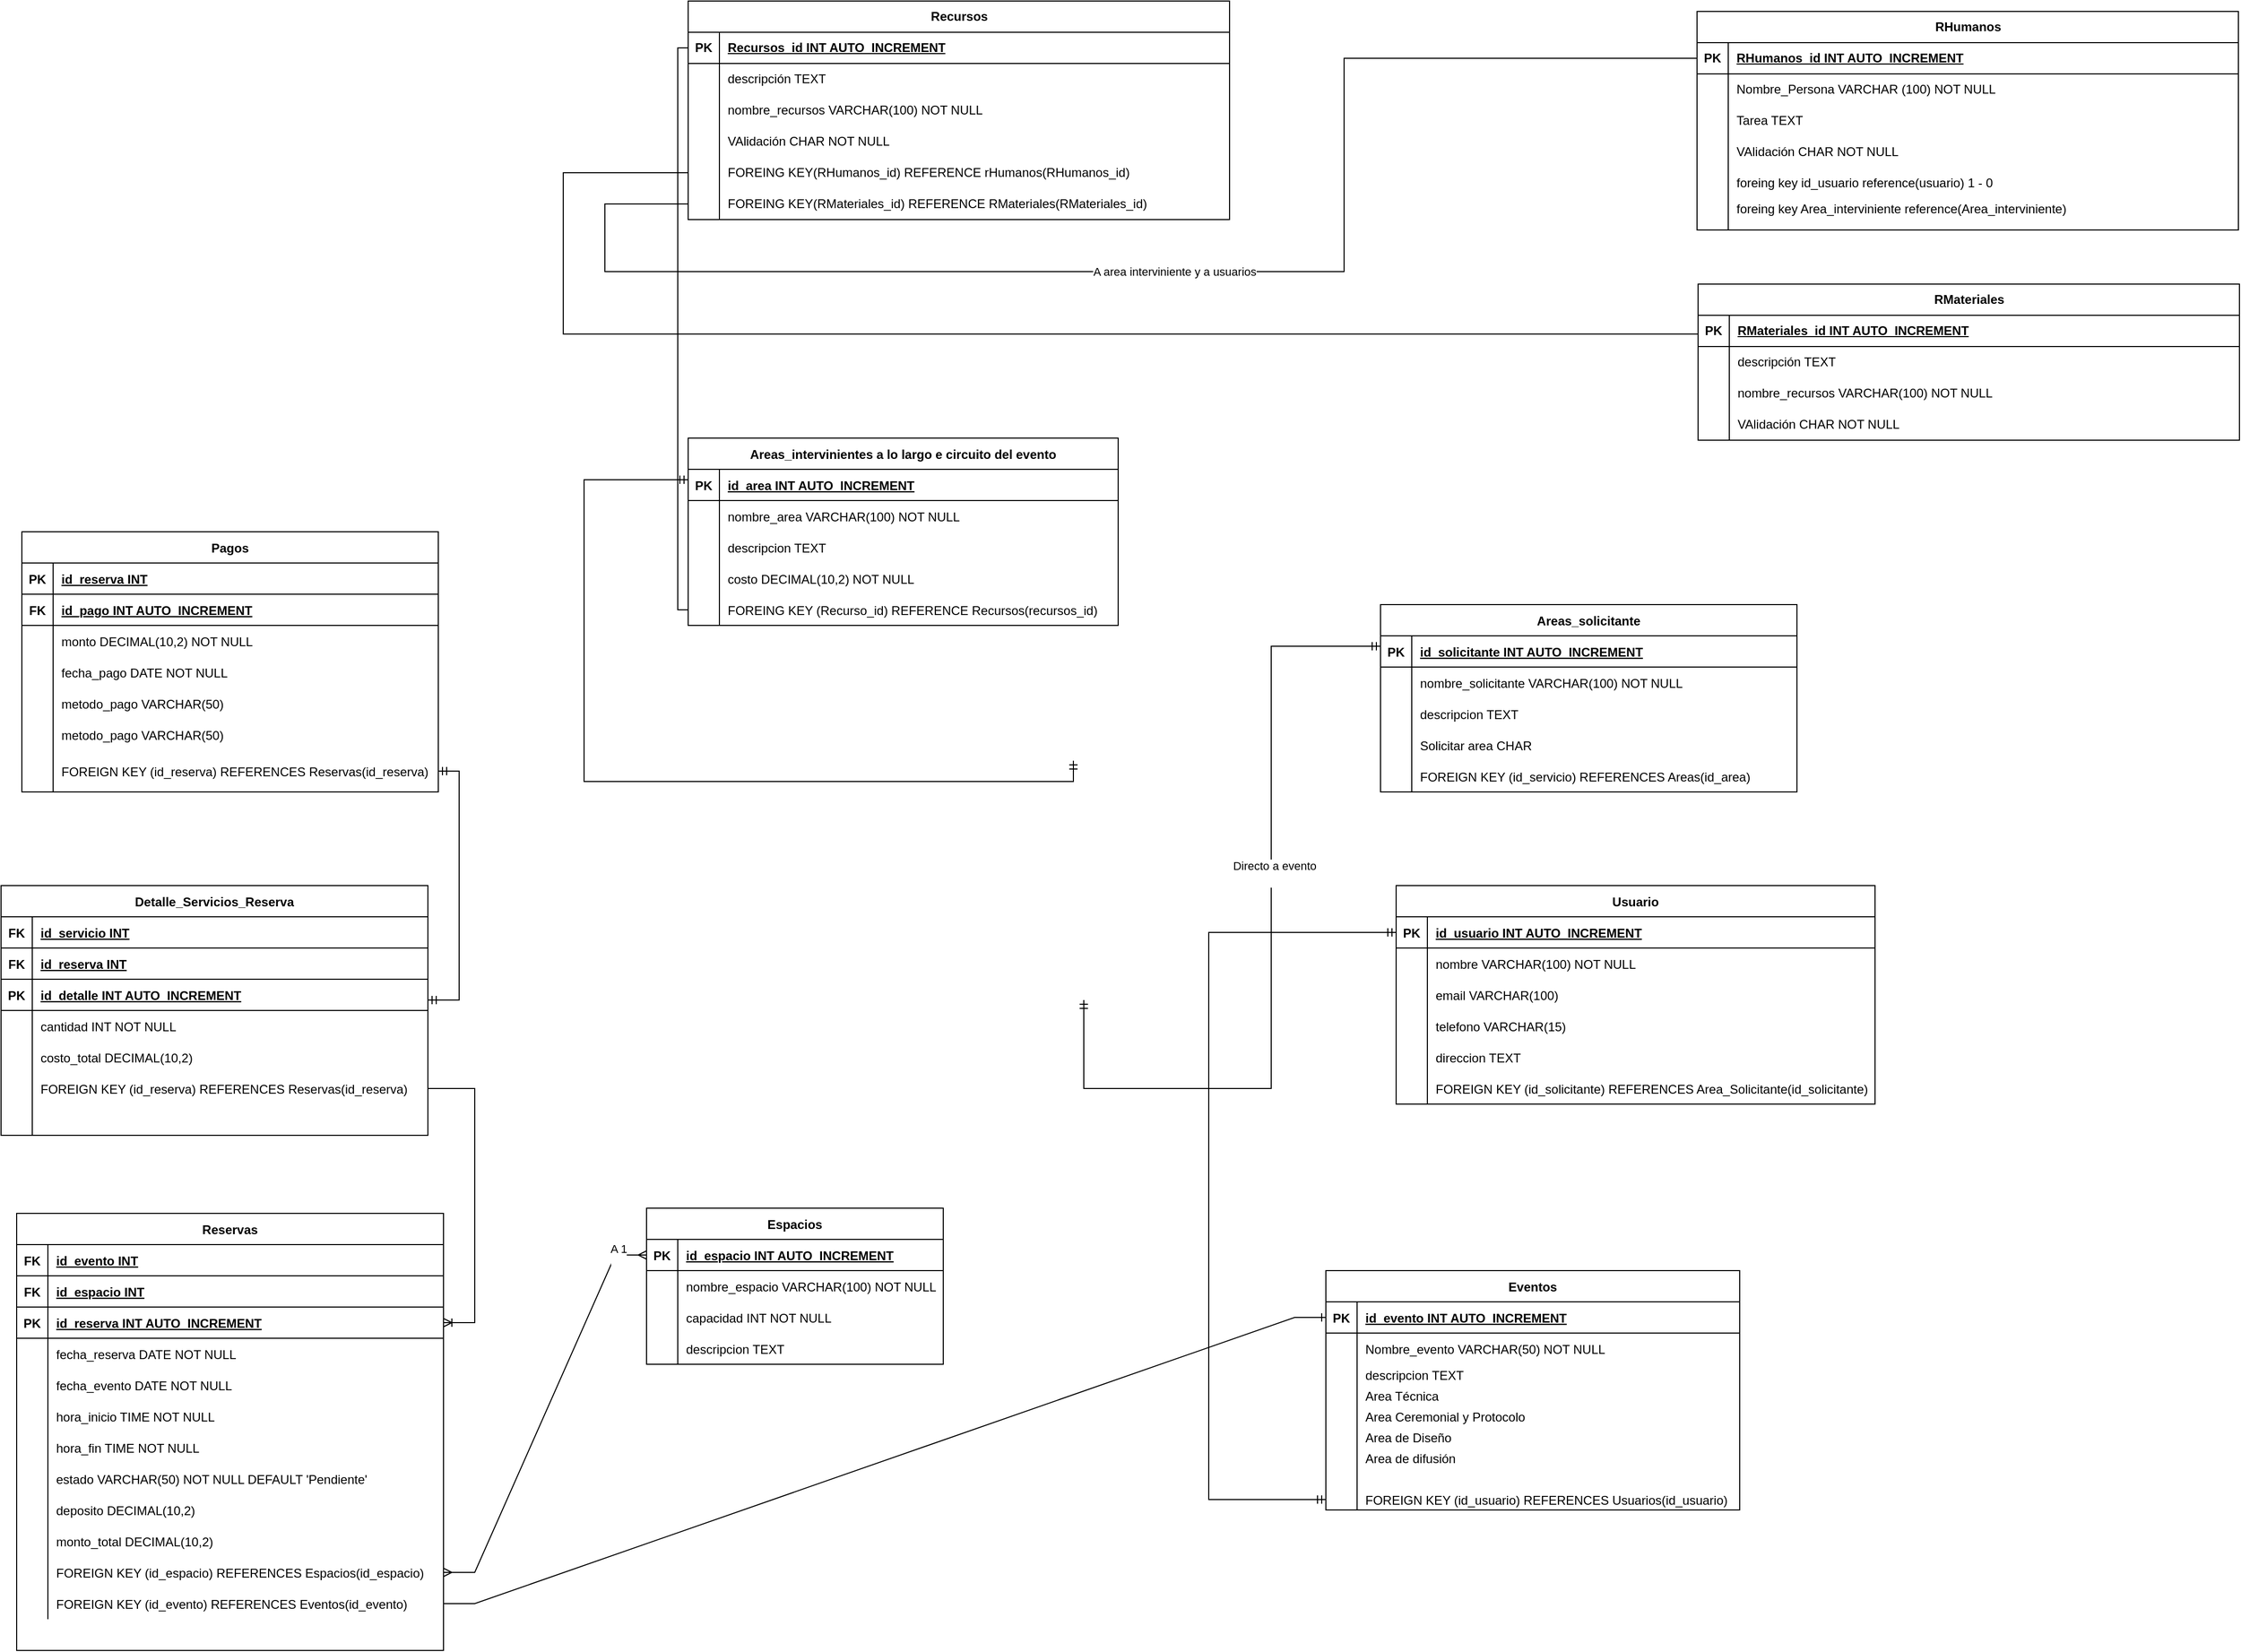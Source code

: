 <mxfile version="24.7.17">
  <diagram name="Página-1" id="cZ_oidT2PhbgGxclhShy">
    <mxGraphModel dx="2528" dy="1592" grid="1" gridSize="10" guides="1" tooltips="1" connect="1" arrows="1" fold="1" page="1" pageScale="1" pageWidth="1169" pageHeight="827" math="0" shadow="0">
      <root>
        <mxCell id="0" />
        <mxCell id="1" parent="0" />
        <mxCell id="oxMuFS0J_MLWaKqGwpql-12" value="" style="fontSize=12;html=1;endArrow=ERmandOne;startArrow=ERmandOne;rounded=0;entryX=1;entryY=0.5;entryDx=0;entryDy=0;edgeStyle=orthogonalEdgeStyle;" parent="1" source="Xw9fytFi5pSH40kkFStW-122" target="Xw9fytFi5pSH40kkFStW-99" edge="1">
          <mxGeometry width="100" height="100" relative="1" as="geometry">
            <mxPoint x="-700" y="170" as="sourcePoint" />
            <mxPoint x="-340" y="330" as="targetPoint" />
            <Array as="points">
              <mxPoint x="-680" y="170" />
              <mxPoint x="-680" y="-50" />
            </Array>
          </mxGeometry>
        </mxCell>
        <mxCell id="Xw9fytFi5pSH40kkFStW-1" value="Usuario" style="shape=table;startSize=30;container=1;collapsible=1;childLayout=tableLayout;fixedRows=1;rowLines=0;fontStyle=1;align=center;resizeLast=1;" parent="1" vertex="1">
          <mxGeometry x="220" y="60" width="460" height="210" as="geometry" />
        </mxCell>
        <mxCell id="Xw9fytFi5pSH40kkFStW-2" value="" style="shape=tableRow;horizontal=0;startSize=0;swimlaneHead=0;swimlaneBody=0;fillColor=none;collapsible=0;dropTarget=0;points=[[0,0.5],[1,0.5]];portConstraint=eastwest;strokeColor=inherit;top=0;left=0;right=0;bottom=1;" parent="Xw9fytFi5pSH40kkFStW-1" vertex="1">
          <mxGeometry y="30" width="460" height="30" as="geometry" />
        </mxCell>
        <mxCell id="Xw9fytFi5pSH40kkFStW-3" value="PK" style="shape=partialRectangle;overflow=hidden;connectable=0;fillColor=none;strokeColor=inherit;top=0;left=0;bottom=0;right=0;fontStyle=1;" parent="Xw9fytFi5pSH40kkFStW-2" vertex="1">
          <mxGeometry width="30" height="30" as="geometry">
            <mxRectangle width="30" height="30" as="alternateBounds" />
          </mxGeometry>
        </mxCell>
        <mxCell id="Xw9fytFi5pSH40kkFStW-4" value="id_usuario INT  AUTO_INCREMENT" style="shape=partialRectangle;overflow=hidden;connectable=0;fillColor=none;align=left;strokeColor=inherit;top=0;left=0;bottom=0;right=0;spacingLeft=6;fontStyle=5;" parent="Xw9fytFi5pSH40kkFStW-2" vertex="1">
          <mxGeometry x="30" width="430" height="30" as="geometry">
            <mxRectangle width="430" height="30" as="alternateBounds" />
          </mxGeometry>
        </mxCell>
        <mxCell id="Xw9fytFi5pSH40kkFStW-5" value="" style="shape=tableRow;horizontal=0;startSize=0;swimlaneHead=0;swimlaneBody=0;fillColor=none;collapsible=0;dropTarget=0;points=[[0,0.5],[1,0.5]];portConstraint=eastwest;strokeColor=inherit;top=0;left=0;right=0;bottom=0;" parent="Xw9fytFi5pSH40kkFStW-1" vertex="1">
          <mxGeometry y="60" width="460" height="30" as="geometry" />
        </mxCell>
        <mxCell id="Xw9fytFi5pSH40kkFStW-6" value="" style="shape=partialRectangle;overflow=hidden;connectable=0;fillColor=none;strokeColor=inherit;top=0;left=0;bottom=0;right=0;" parent="Xw9fytFi5pSH40kkFStW-5" vertex="1">
          <mxGeometry width="30" height="30" as="geometry">
            <mxRectangle width="30" height="30" as="alternateBounds" />
          </mxGeometry>
        </mxCell>
        <mxCell id="Xw9fytFi5pSH40kkFStW-7" value="nombre VARCHAR(100) NOT NULL" style="shape=partialRectangle;overflow=hidden;connectable=0;fillColor=none;align=left;strokeColor=inherit;top=0;left=0;bottom=0;right=0;spacingLeft=6;" parent="Xw9fytFi5pSH40kkFStW-5" vertex="1">
          <mxGeometry x="30" width="430" height="30" as="geometry">
            <mxRectangle width="430" height="30" as="alternateBounds" />
          </mxGeometry>
        </mxCell>
        <mxCell id="Xw9fytFi5pSH40kkFStW-8" value="" style="shape=tableRow;horizontal=0;startSize=0;swimlaneHead=0;swimlaneBody=0;fillColor=none;collapsible=0;dropTarget=0;points=[[0,0.5],[1,0.5]];portConstraint=eastwest;strokeColor=inherit;top=0;left=0;right=0;bottom=0;" parent="Xw9fytFi5pSH40kkFStW-1" vertex="1">
          <mxGeometry y="90" width="460" height="30" as="geometry" />
        </mxCell>
        <mxCell id="Xw9fytFi5pSH40kkFStW-9" value="" style="shape=partialRectangle;overflow=hidden;connectable=0;fillColor=none;strokeColor=inherit;top=0;left=0;bottom=0;right=0;" parent="Xw9fytFi5pSH40kkFStW-8" vertex="1">
          <mxGeometry width="30" height="30" as="geometry">
            <mxRectangle width="30" height="30" as="alternateBounds" />
          </mxGeometry>
        </mxCell>
        <mxCell id="Xw9fytFi5pSH40kkFStW-10" value="email VARCHAR(100)" style="shape=partialRectangle;overflow=hidden;connectable=0;fillColor=none;align=left;strokeColor=inherit;top=0;left=0;bottom=0;right=0;spacingLeft=6;" parent="Xw9fytFi5pSH40kkFStW-8" vertex="1">
          <mxGeometry x="30" width="430" height="30" as="geometry">
            <mxRectangle width="430" height="30" as="alternateBounds" />
          </mxGeometry>
        </mxCell>
        <mxCell id="Xw9fytFi5pSH40kkFStW-11" value="" style="shape=tableRow;horizontal=0;startSize=0;swimlaneHead=0;swimlaneBody=0;fillColor=none;collapsible=0;dropTarget=0;points=[[0,0.5],[1,0.5]];portConstraint=eastwest;strokeColor=inherit;top=0;left=0;right=0;bottom=0;" parent="Xw9fytFi5pSH40kkFStW-1" vertex="1">
          <mxGeometry y="120" width="460" height="30" as="geometry" />
        </mxCell>
        <mxCell id="Xw9fytFi5pSH40kkFStW-12" value="" style="shape=partialRectangle;overflow=hidden;connectable=0;fillColor=none;strokeColor=inherit;top=0;left=0;bottom=0;right=0;" parent="Xw9fytFi5pSH40kkFStW-11" vertex="1">
          <mxGeometry width="30" height="30" as="geometry">
            <mxRectangle width="30" height="30" as="alternateBounds" />
          </mxGeometry>
        </mxCell>
        <mxCell id="Xw9fytFi5pSH40kkFStW-13" value="telefono VARCHAR(15)" style="shape=partialRectangle;overflow=hidden;connectable=0;fillColor=none;align=left;strokeColor=inherit;top=0;left=0;bottom=0;right=0;spacingLeft=6;" parent="Xw9fytFi5pSH40kkFStW-11" vertex="1">
          <mxGeometry x="30" width="430" height="30" as="geometry">
            <mxRectangle width="430" height="30" as="alternateBounds" />
          </mxGeometry>
        </mxCell>
        <mxCell id="Xw9fytFi5pSH40kkFStW-14" value="" style="shape=tableRow;horizontal=0;startSize=0;swimlaneHead=0;swimlaneBody=0;fillColor=none;collapsible=0;dropTarget=0;points=[[0,0.5],[1,0.5]];portConstraint=eastwest;strokeColor=inherit;top=0;left=0;right=0;bottom=0;" parent="Xw9fytFi5pSH40kkFStW-1" vertex="1">
          <mxGeometry y="150" width="460" height="30" as="geometry" />
        </mxCell>
        <mxCell id="Xw9fytFi5pSH40kkFStW-15" value="" style="shape=partialRectangle;overflow=hidden;connectable=0;fillColor=none;strokeColor=inherit;top=0;left=0;bottom=0;right=0;" parent="Xw9fytFi5pSH40kkFStW-14" vertex="1">
          <mxGeometry width="30" height="30" as="geometry">
            <mxRectangle width="30" height="30" as="alternateBounds" />
          </mxGeometry>
        </mxCell>
        <mxCell id="Xw9fytFi5pSH40kkFStW-16" value="direccion TEXT" style="shape=partialRectangle;overflow=hidden;connectable=0;fillColor=none;align=left;strokeColor=inherit;top=0;left=0;bottom=0;right=0;spacingLeft=6;" parent="Xw9fytFi5pSH40kkFStW-14" vertex="1">
          <mxGeometry x="30" width="430" height="30" as="geometry">
            <mxRectangle width="430" height="30" as="alternateBounds" />
          </mxGeometry>
        </mxCell>
        <mxCell id="6M2Bop7fuAA3hcAjK2N5-4" value="" style="shape=tableRow;horizontal=0;startSize=0;swimlaneHead=0;swimlaneBody=0;fillColor=none;collapsible=0;dropTarget=0;points=[[0,0.5],[1,0.5]];portConstraint=eastwest;strokeColor=inherit;top=0;left=0;right=0;bottom=0;" parent="Xw9fytFi5pSH40kkFStW-1" vertex="1">
          <mxGeometry y="180" width="460" height="30" as="geometry" />
        </mxCell>
        <mxCell id="6M2Bop7fuAA3hcAjK2N5-5" value="" style="shape=partialRectangle;overflow=hidden;connectable=0;fillColor=none;strokeColor=inherit;top=0;left=0;bottom=0;right=0;" parent="6M2Bop7fuAA3hcAjK2N5-4" vertex="1">
          <mxGeometry width="30" height="30" as="geometry">
            <mxRectangle width="30" height="30" as="alternateBounds" />
          </mxGeometry>
        </mxCell>
        <mxCell id="6M2Bop7fuAA3hcAjK2N5-6" value="FOREIGN KEY (id_solicitante) REFERENCES Area_Solicitante(id_solicitante)" style="shape=partialRectangle;overflow=hidden;connectable=0;fillColor=none;align=left;strokeColor=inherit;top=0;left=0;bottom=0;right=0;spacingLeft=6;" parent="6M2Bop7fuAA3hcAjK2N5-4" vertex="1">
          <mxGeometry x="30" width="430" height="30" as="geometry">
            <mxRectangle width="430" height="30" as="alternateBounds" />
          </mxGeometry>
        </mxCell>
        <mxCell id="Xw9fytFi5pSH40kkFStW-17" value="Espacios" style="shape=table;startSize=30;container=1;collapsible=1;childLayout=tableLayout;fixedRows=1;rowLines=0;fontStyle=1;align=center;resizeLast=1;" parent="1" vertex="1">
          <mxGeometry x="-500" y="370" width="285" height="150" as="geometry" />
        </mxCell>
        <mxCell id="Xw9fytFi5pSH40kkFStW-18" value="" style="shape=tableRow;horizontal=0;startSize=0;swimlaneHead=0;swimlaneBody=0;fillColor=none;collapsible=0;dropTarget=0;points=[[0,0.5],[1,0.5]];portConstraint=eastwest;strokeColor=inherit;top=0;left=0;right=0;bottom=1;" parent="Xw9fytFi5pSH40kkFStW-17" vertex="1">
          <mxGeometry y="30" width="285" height="30" as="geometry" />
        </mxCell>
        <mxCell id="Xw9fytFi5pSH40kkFStW-19" value="PK" style="shape=partialRectangle;overflow=hidden;connectable=0;fillColor=none;strokeColor=inherit;top=0;left=0;bottom=0;right=0;fontStyle=1;" parent="Xw9fytFi5pSH40kkFStW-18" vertex="1">
          <mxGeometry width="30" height="30" as="geometry">
            <mxRectangle width="30" height="30" as="alternateBounds" />
          </mxGeometry>
        </mxCell>
        <mxCell id="Xw9fytFi5pSH40kkFStW-20" value="id_espacio INT  AUTO_INCREMENT" style="shape=partialRectangle;overflow=hidden;connectable=0;fillColor=none;align=left;strokeColor=inherit;top=0;left=0;bottom=0;right=0;spacingLeft=6;fontStyle=5;" parent="Xw9fytFi5pSH40kkFStW-18" vertex="1">
          <mxGeometry x="30" width="255" height="30" as="geometry">
            <mxRectangle width="255" height="30" as="alternateBounds" />
          </mxGeometry>
        </mxCell>
        <mxCell id="Xw9fytFi5pSH40kkFStW-21" value="" style="shape=tableRow;horizontal=0;startSize=0;swimlaneHead=0;swimlaneBody=0;fillColor=none;collapsible=0;dropTarget=0;points=[[0,0.5],[1,0.5]];portConstraint=eastwest;strokeColor=inherit;top=0;left=0;right=0;bottom=0;" parent="Xw9fytFi5pSH40kkFStW-17" vertex="1">
          <mxGeometry y="60" width="285" height="30" as="geometry" />
        </mxCell>
        <mxCell id="Xw9fytFi5pSH40kkFStW-22" value="" style="shape=partialRectangle;overflow=hidden;connectable=0;fillColor=none;strokeColor=inherit;top=0;left=0;bottom=0;right=0;" parent="Xw9fytFi5pSH40kkFStW-21" vertex="1">
          <mxGeometry width="30" height="30" as="geometry">
            <mxRectangle width="30" height="30" as="alternateBounds" />
          </mxGeometry>
        </mxCell>
        <mxCell id="Xw9fytFi5pSH40kkFStW-23" value="nombre_espacio VARCHAR(100) NOT NULL" style="shape=partialRectangle;overflow=hidden;connectable=0;fillColor=none;align=left;strokeColor=inherit;top=0;left=0;bottom=0;right=0;spacingLeft=6;" parent="Xw9fytFi5pSH40kkFStW-21" vertex="1">
          <mxGeometry x="30" width="255" height="30" as="geometry">
            <mxRectangle width="255" height="30" as="alternateBounds" />
          </mxGeometry>
        </mxCell>
        <mxCell id="Xw9fytFi5pSH40kkFStW-24" value="" style="shape=tableRow;horizontal=0;startSize=0;swimlaneHead=0;swimlaneBody=0;fillColor=none;collapsible=0;dropTarget=0;points=[[0,0.5],[1,0.5]];portConstraint=eastwest;strokeColor=inherit;top=0;left=0;right=0;bottom=0;" parent="Xw9fytFi5pSH40kkFStW-17" vertex="1">
          <mxGeometry y="90" width="285" height="30" as="geometry" />
        </mxCell>
        <mxCell id="Xw9fytFi5pSH40kkFStW-25" value="" style="shape=partialRectangle;overflow=hidden;connectable=0;fillColor=none;strokeColor=inherit;top=0;left=0;bottom=0;right=0;" parent="Xw9fytFi5pSH40kkFStW-24" vertex="1">
          <mxGeometry width="30" height="30" as="geometry">
            <mxRectangle width="30" height="30" as="alternateBounds" />
          </mxGeometry>
        </mxCell>
        <mxCell id="Xw9fytFi5pSH40kkFStW-26" value="capacidad INT NOT NULL" style="shape=partialRectangle;overflow=hidden;connectable=0;fillColor=none;align=left;strokeColor=inherit;top=0;left=0;bottom=0;right=0;spacingLeft=6;" parent="Xw9fytFi5pSH40kkFStW-24" vertex="1">
          <mxGeometry x="30" width="255" height="30" as="geometry">
            <mxRectangle width="255" height="30" as="alternateBounds" />
          </mxGeometry>
        </mxCell>
        <mxCell id="Xw9fytFi5pSH40kkFStW-27" value="" style="shape=tableRow;horizontal=0;startSize=0;swimlaneHead=0;swimlaneBody=0;fillColor=none;collapsible=0;dropTarget=0;points=[[0,0.5],[1,0.5]];portConstraint=eastwest;strokeColor=inherit;top=0;left=0;right=0;bottom=0;" parent="Xw9fytFi5pSH40kkFStW-17" vertex="1">
          <mxGeometry y="120" width="285" height="30" as="geometry" />
        </mxCell>
        <mxCell id="Xw9fytFi5pSH40kkFStW-28" value="" style="shape=partialRectangle;overflow=hidden;connectable=0;fillColor=none;strokeColor=inherit;top=0;left=0;bottom=0;right=0;" parent="Xw9fytFi5pSH40kkFStW-27" vertex="1">
          <mxGeometry width="30" height="30" as="geometry">
            <mxRectangle width="30" height="30" as="alternateBounds" />
          </mxGeometry>
        </mxCell>
        <mxCell id="Xw9fytFi5pSH40kkFStW-29" value="descripcion TEXT" style="shape=partialRectangle;overflow=hidden;connectable=0;fillColor=none;align=left;strokeColor=inherit;top=0;left=0;bottom=0;right=0;spacingLeft=6;" parent="Xw9fytFi5pSH40kkFStW-27" vertex="1">
          <mxGeometry x="30" width="255" height="30" as="geometry">
            <mxRectangle width="255" height="30" as="alternateBounds" />
          </mxGeometry>
        </mxCell>
        <mxCell id="Xw9fytFi5pSH40kkFStW-30" value="Eventos" style="shape=table;startSize=30;container=1;collapsible=1;childLayout=tableLayout;fixedRows=1;rowLines=0;fontStyle=1;align=center;resizeLast=1;strokeWidth=1;fillStyle=solid;" parent="1" vertex="1">
          <mxGeometry x="152.5" y="430" width="397.5" height="230" as="geometry" />
        </mxCell>
        <mxCell id="Xw9fytFi5pSH40kkFStW-31" value="" style="shape=tableRow;horizontal=0;startSize=0;swimlaneHead=0;swimlaneBody=0;fillColor=none;collapsible=0;dropTarget=0;points=[[0,0.5],[1,0.5]];portConstraint=eastwest;strokeColor=inherit;top=0;left=0;right=0;bottom=1;" parent="Xw9fytFi5pSH40kkFStW-30" vertex="1">
          <mxGeometry y="30" width="397.5" height="30" as="geometry" />
        </mxCell>
        <mxCell id="Xw9fytFi5pSH40kkFStW-32" value="PK" style="shape=partialRectangle;overflow=hidden;connectable=0;fillColor=none;strokeColor=inherit;top=0;left=0;bottom=0;right=0;fontStyle=1;" parent="Xw9fytFi5pSH40kkFStW-31" vertex="1">
          <mxGeometry width="30" height="30" as="geometry">
            <mxRectangle width="30" height="30" as="alternateBounds" />
          </mxGeometry>
        </mxCell>
        <mxCell id="Xw9fytFi5pSH40kkFStW-33" value="id_evento INT  AUTO_INCREMENT" style="shape=partialRectangle;overflow=hidden;connectable=0;fillColor=none;align=left;strokeColor=inherit;top=0;left=0;bottom=0;right=0;spacingLeft=6;fontStyle=5;" parent="Xw9fytFi5pSH40kkFStW-31" vertex="1">
          <mxGeometry x="30" width="367.5" height="30" as="geometry">
            <mxRectangle width="367.5" height="30" as="alternateBounds" />
          </mxGeometry>
        </mxCell>
        <mxCell id="Xw9fytFi5pSH40kkFStW-34" value="" style="shape=tableRow;horizontal=0;startSize=0;swimlaneHead=0;swimlaneBody=0;fillColor=none;collapsible=0;dropTarget=0;points=[[0,0.5],[1,0.5]];portConstraint=eastwest;strokeColor=inherit;top=0;left=0;right=0;bottom=0;" parent="Xw9fytFi5pSH40kkFStW-30" vertex="1">
          <mxGeometry y="60" width="397.5" height="30" as="geometry" />
        </mxCell>
        <mxCell id="Xw9fytFi5pSH40kkFStW-35" value="" style="shape=partialRectangle;overflow=hidden;connectable=0;fillColor=none;strokeColor=inherit;top=0;left=0;bottom=0;right=0;" parent="Xw9fytFi5pSH40kkFStW-34" vertex="1">
          <mxGeometry width="30" height="30" as="geometry">
            <mxRectangle width="30" height="30" as="alternateBounds" />
          </mxGeometry>
        </mxCell>
        <mxCell id="Xw9fytFi5pSH40kkFStW-36" value="Nombre_evento VARCHAR(50) NOT NULL" style="shape=partialRectangle;overflow=hidden;connectable=0;fillColor=none;align=left;strokeColor=inherit;top=0;left=0;bottom=0;right=0;spacingLeft=6;" parent="Xw9fytFi5pSH40kkFStW-34" vertex="1">
          <mxGeometry x="30" width="367.5" height="30" as="geometry">
            <mxRectangle width="367.5" height="30" as="alternateBounds" />
          </mxGeometry>
        </mxCell>
        <mxCell id="Xw9fytFi5pSH40kkFStW-37" value="" style="shape=tableRow;horizontal=0;startSize=0;swimlaneHead=0;swimlaneBody=0;fillColor=none;collapsible=0;dropTarget=0;points=[[0,0.5],[1,0.5]];portConstraint=eastwest;strokeColor=inherit;top=0;left=0;right=0;bottom=0;" parent="Xw9fytFi5pSH40kkFStW-30" vertex="1">
          <mxGeometry y="90" width="397.5" height="20" as="geometry" />
        </mxCell>
        <mxCell id="Xw9fytFi5pSH40kkFStW-38" value="" style="shape=partialRectangle;overflow=hidden;connectable=0;fillColor=none;strokeColor=inherit;top=0;left=0;bottom=0;right=0;" parent="Xw9fytFi5pSH40kkFStW-37" vertex="1">
          <mxGeometry width="30" height="20" as="geometry">
            <mxRectangle width="30" height="20" as="alternateBounds" />
          </mxGeometry>
        </mxCell>
        <mxCell id="Xw9fytFi5pSH40kkFStW-39" value="descripcion TEXT" style="shape=partialRectangle;overflow=hidden;connectable=0;fillColor=none;align=left;strokeColor=inherit;top=0;left=0;bottom=0;right=0;spacingLeft=6;" parent="Xw9fytFi5pSH40kkFStW-37" vertex="1">
          <mxGeometry x="30" width="367.5" height="20" as="geometry">
            <mxRectangle width="367.5" height="20" as="alternateBounds" />
          </mxGeometry>
        </mxCell>
        <mxCell id="GNaJ9bL9Gg77t4QulsTQ-2" value="" style="shape=tableRow;horizontal=0;startSize=0;swimlaneHead=0;swimlaneBody=0;fillColor=none;collapsible=0;dropTarget=0;points=[[0,0.5],[1,0.5]];portConstraint=eastwest;strokeColor=inherit;top=0;left=0;right=0;bottom=0;" parent="Xw9fytFi5pSH40kkFStW-30" vertex="1">
          <mxGeometry y="110" width="397.5" height="20" as="geometry" />
        </mxCell>
        <mxCell id="GNaJ9bL9Gg77t4QulsTQ-3" value="" style="shape=partialRectangle;overflow=hidden;connectable=0;fillColor=none;strokeColor=inherit;top=0;left=0;bottom=0;right=0;" parent="GNaJ9bL9Gg77t4QulsTQ-2" vertex="1">
          <mxGeometry width="30" height="20" as="geometry">
            <mxRectangle width="30" height="20" as="alternateBounds" />
          </mxGeometry>
        </mxCell>
        <mxCell id="GNaJ9bL9Gg77t4QulsTQ-4" value="Area Técnica" style="shape=partialRectangle;overflow=hidden;connectable=0;fillColor=none;align=left;strokeColor=inherit;top=0;left=0;bottom=0;right=0;spacingLeft=6;" parent="GNaJ9bL9Gg77t4QulsTQ-2" vertex="1">
          <mxGeometry x="30" width="367.5" height="20" as="geometry">
            <mxRectangle width="367.5" height="20" as="alternateBounds" />
          </mxGeometry>
        </mxCell>
        <mxCell id="GNaJ9bL9Gg77t4QulsTQ-27" value="" style="shape=tableRow;horizontal=0;startSize=0;swimlaneHead=0;swimlaneBody=0;fillColor=none;collapsible=0;dropTarget=0;points=[[0,0.5],[1,0.5]];portConstraint=eastwest;strokeColor=inherit;top=0;left=0;right=0;bottom=0;" parent="Xw9fytFi5pSH40kkFStW-30" vertex="1">
          <mxGeometry y="130" width="397.5" height="20" as="geometry" />
        </mxCell>
        <mxCell id="GNaJ9bL9Gg77t4QulsTQ-28" value="" style="shape=partialRectangle;overflow=hidden;connectable=0;fillColor=none;strokeColor=inherit;top=0;left=0;bottom=0;right=0;" parent="GNaJ9bL9Gg77t4QulsTQ-27" vertex="1">
          <mxGeometry width="30" height="20" as="geometry">
            <mxRectangle width="30" height="20" as="alternateBounds" />
          </mxGeometry>
        </mxCell>
        <mxCell id="GNaJ9bL9Gg77t4QulsTQ-29" value="Area Ceremonial y Protocolo" style="shape=partialRectangle;overflow=hidden;connectable=0;fillColor=none;align=left;strokeColor=inherit;top=0;left=0;bottom=0;right=0;spacingLeft=6;" parent="GNaJ9bL9Gg77t4QulsTQ-27" vertex="1">
          <mxGeometry x="30" width="367.5" height="20" as="geometry">
            <mxRectangle width="367.5" height="20" as="alternateBounds" />
          </mxGeometry>
        </mxCell>
        <mxCell id="GNaJ9bL9Gg77t4QulsTQ-33" value="" style="shape=tableRow;horizontal=0;startSize=0;swimlaneHead=0;swimlaneBody=0;fillColor=none;collapsible=0;dropTarget=0;points=[[0,0.5],[1,0.5]];portConstraint=eastwest;strokeColor=inherit;top=0;left=0;right=0;bottom=0;" parent="Xw9fytFi5pSH40kkFStW-30" vertex="1">
          <mxGeometry y="150" width="397.5" height="20" as="geometry" />
        </mxCell>
        <mxCell id="GNaJ9bL9Gg77t4QulsTQ-34" value="" style="shape=partialRectangle;overflow=hidden;connectable=0;fillColor=none;strokeColor=inherit;top=0;left=0;bottom=0;right=0;" parent="GNaJ9bL9Gg77t4QulsTQ-33" vertex="1">
          <mxGeometry width="30" height="20" as="geometry">
            <mxRectangle width="30" height="20" as="alternateBounds" />
          </mxGeometry>
        </mxCell>
        <mxCell id="GNaJ9bL9Gg77t4QulsTQ-35" value="Area de Diseño" style="shape=partialRectangle;overflow=hidden;connectable=0;fillColor=none;align=left;strokeColor=inherit;top=0;left=0;bottom=0;right=0;spacingLeft=6;" parent="GNaJ9bL9Gg77t4QulsTQ-33" vertex="1">
          <mxGeometry x="30" width="367.5" height="20" as="geometry">
            <mxRectangle width="367.5" height="20" as="alternateBounds" />
          </mxGeometry>
        </mxCell>
        <mxCell id="GNaJ9bL9Gg77t4QulsTQ-36" value="" style="shape=tableRow;horizontal=0;startSize=0;swimlaneHead=0;swimlaneBody=0;fillColor=none;collapsible=0;dropTarget=0;points=[[0,0.5],[1,0.5]];portConstraint=eastwest;strokeColor=inherit;top=0;left=0;right=0;bottom=0;" parent="Xw9fytFi5pSH40kkFStW-30" vertex="1">
          <mxGeometry y="170" width="397.5" height="20" as="geometry" />
        </mxCell>
        <mxCell id="GNaJ9bL9Gg77t4QulsTQ-37" value="" style="shape=partialRectangle;overflow=hidden;connectable=0;fillColor=none;strokeColor=inherit;top=0;left=0;bottom=0;right=0;" parent="GNaJ9bL9Gg77t4QulsTQ-36" vertex="1">
          <mxGeometry width="30" height="20" as="geometry">
            <mxRectangle width="30" height="20" as="alternateBounds" />
          </mxGeometry>
        </mxCell>
        <mxCell id="GNaJ9bL9Gg77t4QulsTQ-38" value="Area de difusión" style="shape=partialRectangle;overflow=hidden;connectable=0;fillColor=none;align=left;strokeColor=inherit;top=0;left=0;bottom=0;right=0;spacingLeft=6;" parent="GNaJ9bL9Gg77t4QulsTQ-36" vertex="1">
          <mxGeometry x="30" width="367.5" height="20" as="geometry">
            <mxRectangle width="367.5" height="20" as="alternateBounds" />
          </mxGeometry>
        </mxCell>
        <mxCell id="GNaJ9bL9Gg77t4QulsTQ-39" value="" style="shape=tableRow;horizontal=0;startSize=0;swimlaneHead=0;swimlaneBody=0;fillColor=none;collapsible=0;dropTarget=0;points=[[0,0.5],[1,0.5]];portConstraint=eastwest;strokeColor=inherit;top=0;left=0;right=0;bottom=0;" parent="Xw9fytFi5pSH40kkFStW-30" vertex="1">
          <mxGeometry y="190" width="397.5" height="20" as="geometry" />
        </mxCell>
        <mxCell id="GNaJ9bL9Gg77t4QulsTQ-40" value="" style="shape=partialRectangle;overflow=hidden;connectable=0;fillColor=none;strokeColor=inherit;top=0;left=0;bottom=0;right=0;" parent="GNaJ9bL9Gg77t4QulsTQ-39" vertex="1">
          <mxGeometry width="30" height="20" as="geometry">
            <mxRectangle width="30" height="20" as="alternateBounds" />
          </mxGeometry>
        </mxCell>
        <mxCell id="GNaJ9bL9Gg77t4QulsTQ-41" value="" style="shape=partialRectangle;overflow=hidden;connectable=0;fillColor=none;align=left;strokeColor=inherit;top=0;left=0;bottom=0;right=0;spacingLeft=6;" parent="GNaJ9bL9Gg77t4QulsTQ-39" vertex="1">
          <mxGeometry x="30" width="367.5" height="20" as="geometry">
            <mxRectangle width="367.5" height="20" as="alternateBounds" />
          </mxGeometry>
        </mxCell>
        <mxCell id="GNaJ9bL9Gg77t4QulsTQ-42" value="" style="shape=tableRow;horizontal=0;startSize=0;swimlaneHead=0;swimlaneBody=0;fillColor=none;collapsible=0;dropTarget=0;points=[[0,0.5],[1,0.5]];portConstraint=eastwest;strokeColor=inherit;top=0;left=0;right=0;bottom=0;" parent="Xw9fytFi5pSH40kkFStW-30" vertex="1">
          <mxGeometry y="210" width="397.5" height="20" as="geometry" />
        </mxCell>
        <mxCell id="GNaJ9bL9Gg77t4QulsTQ-43" value="" style="shape=partialRectangle;overflow=hidden;connectable=0;fillColor=none;strokeColor=inherit;top=0;left=0;bottom=0;right=0;" parent="GNaJ9bL9Gg77t4QulsTQ-42" vertex="1">
          <mxGeometry width="30" height="20" as="geometry">
            <mxRectangle width="30" height="20" as="alternateBounds" />
          </mxGeometry>
        </mxCell>
        <mxCell id="GNaJ9bL9Gg77t4QulsTQ-44" value="FOREIGN KEY (id_usuario) REFERENCES Usuarios(id_usuario)" style="shape=partialRectangle;overflow=hidden;connectable=0;fillColor=none;align=left;strokeColor=inherit;top=0;left=0;bottom=0;right=0;spacingLeft=6;" parent="GNaJ9bL9Gg77t4QulsTQ-42" vertex="1">
          <mxGeometry x="30" width="367.5" height="20" as="geometry">
            <mxRectangle width="367.5" height="20" as="alternateBounds" />
          </mxGeometry>
        </mxCell>
        <mxCell id="Xw9fytFi5pSH40kkFStW-40" value="Reservas" style="shape=table;startSize=30;container=1;collapsible=1;childLayout=tableLayout;fixedRows=1;rowLines=0;fontStyle=1;align=center;resizeLast=1;" parent="1" vertex="1">
          <mxGeometry x="-1105" y="375" width="410" height="420" as="geometry" />
        </mxCell>
        <mxCell id="Xw9fytFi5pSH40kkFStW-41" value="" style="shape=tableRow;horizontal=0;startSize=0;swimlaneHead=0;swimlaneBody=0;fillColor=none;collapsible=0;dropTarget=0;points=[[0,0.5],[1,0.5]];portConstraint=eastwest;strokeColor=inherit;top=0;left=0;right=0;bottom=1;" parent="Xw9fytFi5pSH40kkFStW-40" vertex="1">
          <mxGeometry y="30" width="410" height="30" as="geometry" />
        </mxCell>
        <mxCell id="Xw9fytFi5pSH40kkFStW-42" value="FK" style="shape=partialRectangle;overflow=hidden;connectable=0;fillColor=none;strokeColor=inherit;top=0;left=0;bottom=0;right=0;fontStyle=1;" parent="Xw9fytFi5pSH40kkFStW-41" vertex="1">
          <mxGeometry width="30" height="30" as="geometry">
            <mxRectangle width="30" height="30" as="alternateBounds" />
          </mxGeometry>
        </mxCell>
        <mxCell id="Xw9fytFi5pSH40kkFStW-43" value="id_evento INT" style="shape=partialRectangle;overflow=hidden;connectable=0;fillColor=none;align=left;strokeColor=inherit;top=0;left=0;bottom=0;right=0;spacingLeft=6;fontStyle=5;" parent="Xw9fytFi5pSH40kkFStW-41" vertex="1">
          <mxGeometry x="30" width="380" height="30" as="geometry">
            <mxRectangle width="380" height="30" as="alternateBounds" />
          </mxGeometry>
        </mxCell>
        <mxCell id="Xw9fytFi5pSH40kkFStW-44" value="" style="shape=tableRow;horizontal=0;startSize=0;swimlaneHead=0;swimlaneBody=0;fillColor=none;collapsible=0;dropTarget=0;points=[[0,0.5],[1,0.5]];portConstraint=eastwest;strokeColor=inherit;top=0;left=0;right=0;bottom=1;" parent="Xw9fytFi5pSH40kkFStW-40" vertex="1">
          <mxGeometry y="60" width="410" height="30" as="geometry" />
        </mxCell>
        <mxCell id="Xw9fytFi5pSH40kkFStW-45" value="FK" style="shape=partialRectangle;overflow=hidden;connectable=0;fillColor=none;strokeColor=inherit;top=0;left=0;bottom=0;right=0;fontStyle=1;" parent="Xw9fytFi5pSH40kkFStW-44" vertex="1">
          <mxGeometry width="30" height="30" as="geometry">
            <mxRectangle width="30" height="30" as="alternateBounds" />
          </mxGeometry>
        </mxCell>
        <mxCell id="Xw9fytFi5pSH40kkFStW-46" value="id_espacio INT" style="shape=partialRectangle;overflow=hidden;connectable=0;fillColor=none;align=left;strokeColor=inherit;top=0;left=0;bottom=0;right=0;spacingLeft=6;fontStyle=5;" parent="Xw9fytFi5pSH40kkFStW-44" vertex="1">
          <mxGeometry x="30" width="380" height="30" as="geometry">
            <mxRectangle width="380" height="30" as="alternateBounds" />
          </mxGeometry>
        </mxCell>
        <mxCell id="Xw9fytFi5pSH40kkFStW-50" value="" style="shape=tableRow;horizontal=0;startSize=0;swimlaneHead=0;swimlaneBody=0;fillColor=none;collapsible=0;dropTarget=0;points=[[0,0.5],[1,0.5]];portConstraint=eastwest;strokeColor=inherit;top=0;left=0;right=0;bottom=1;" parent="Xw9fytFi5pSH40kkFStW-40" vertex="1">
          <mxGeometry y="90" width="410" height="30" as="geometry" />
        </mxCell>
        <mxCell id="Xw9fytFi5pSH40kkFStW-51" value="PK" style="shape=partialRectangle;overflow=hidden;connectable=0;fillColor=none;strokeColor=inherit;top=0;left=0;bottom=0;right=0;fontStyle=1;" parent="Xw9fytFi5pSH40kkFStW-50" vertex="1">
          <mxGeometry width="30" height="30" as="geometry">
            <mxRectangle width="30" height="30" as="alternateBounds" />
          </mxGeometry>
        </mxCell>
        <mxCell id="Xw9fytFi5pSH40kkFStW-52" value="id_reserva INT  AUTO_INCREMENT" style="shape=partialRectangle;overflow=hidden;connectable=0;fillColor=none;align=left;strokeColor=inherit;top=0;left=0;bottom=0;right=0;spacingLeft=6;fontStyle=5;" parent="Xw9fytFi5pSH40kkFStW-50" vertex="1">
          <mxGeometry x="30" width="380" height="30" as="geometry">
            <mxRectangle width="380" height="30" as="alternateBounds" />
          </mxGeometry>
        </mxCell>
        <mxCell id="Xw9fytFi5pSH40kkFStW-53" value="" style="shape=tableRow;horizontal=0;startSize=0;swimlaneHead=0;swimlaneBody=0;fillColor=none;collapsible=0;dropTarget=0;points=[[0,0.5],[1,0.5]];portConstraint=eastwest;strokeColor=inherit;top=0;left=0;right=0;bottom=0;" parent="Xw9fytFi5pSH40kkFStW-40" vertex="1">
          <mxGeometry y="120" width="410" height="30" as="geometry" />
        </mxCell>
        <mxCell id="Xw9fytFi5pSH40kkFStW-54" value="" style="shape=partialRectangle;overflow=hidden;connectable=0;fillColor=none;strokeColor=inherit;top=0;left=0;bottom=0;right=0;" parent="Xw9fytFi5pSH40kkFStW-53" vertex="1">
          <mxGeometry width="30" height="30" as="geometry">
            <mxRectangle width="30" height="30" as="alternateBounds" />
          </mxGeometry>
        </mxCell>
        <mxCell id="Xw9fytFi5pSH40kkFStW-55" value="fecha_reserva DATE NOT NULL" style="shape=partialRectangle;overflow=hidden;connectable=0;fillColor=none;align=left;strokeColor=inherit;top=0;left=0;bottom=0;right=0;spacingLeft=6;" parent="Xw9fytFi5pSH40kkFStW-53" vertex="1">
          <mxGeometry x="30" width="380" height="30" as="geometry">
            <mxRectangle width="380" height="30" as="alternateBounds" />
          </mxGeometry>
        </mxCell>
        <mxCell id="Xw9fytFi5pSH40kkFStW-56" value="" style="shape=tableRow;horizontal=0;startSize=0;swimlaneHead=0;swimlaneBody=0;fillColor=none;collapsible=0;dropTarget=0;points=[[0,0.5],[1,0.5]];portConstraint=eastwest;strokeColor=inherit;top=0;left=0;right=0;bottom=0;" parent="Xw9fytFi5pSH40kkFStW-40" vertex="1">
          <mxGeometry y="150" width="410" height="30" as="geometry" />
        </mxCell>
        <mxCell id="Xw9fytFi5pSH40kkFStW-57" value="" style="shape=partialRectangle;overflow=hidden;connectable=0;fillColor=none;strokeColor=inherit;top=0;left=0;bottom=0;right=0;" parent="Xw9fytFi5pSH40kkFStW-56" vertex="1">
          <mxGeometry width="30" height="30" as="geometry">
            <mxRectangle width="30" height="30" as="alternateBounds" />
          </mxGeometry>
        </mxCell>
        <mxCell id="Xw9fytFi5pSH40kkFStW-58" value="fecha_evento DATE NOT NULL" style="shape=partialRectangle;overflow=hidden;connectable=0;fillColor=none;align=left;strokeColor=inherit;top=0;left=0;bottom=0;right=0;spacingLeft=6;" parent="Xw9fytFi5pSH40kkFStW-56" vertex="1">
          <mxGeometry x="30" width="380" height="30" as="geometry">
            <mxRectangle width="380" height="30" as="alternateBounds" />
          </mxGeometry>
        </mxCell>
        <mxCell id="Xw9fytFi5pSH40kkFStW-59" value="" style="shape=tableRow;horizontal=0;startSize=0;swimlaneHead=0;swimlaneBody=0;fillColor=none;collapsible=0;dropTarget=0;points=[[0,0.5],[1,0.5]];portConstraint=eastwest;strokeColor=inherit;top=0;left=0;right=0;bottom=0;" parent="Xw9fytFi5pSH40kkFStW-40" vertex="1">
          <mxGeometry y="180" width="410" height="30" as="geometry" />
        </mxCell>
        <mxCell id="Xw9fytFi5pSH40kkFStW-60" value="" style="shape=partialRectangle;overflow=hidden;connectable=0;fillColor=none;strokeColor=inherit;top=0;left=0;bottom=0;right=0;" parent="Xw9fytFi5pSH40kkFStW-59" vertex="1">
          <mxGeometry width="30" height="30" as="geometry">
            <mxRectangle width="30" height="30" as="alternateBounds" />
          </mxGeometry>
        </mxCell>
        <mxCell id="Xw9fytFi5pSH40kkFStW-61" value="hora_inicio TIME NOT NULL" style="shape=partialRectangle;overflow=hidden;connectable=0;fillColor=none;align=left;strokeColor=inherit;top=0;left=0;bottom=0;right=0;spacingLeft=6;" parent="Xw9fytFi5pSH40kkFStW-59" vertex="1">
          <mxGeometry x="30" width="380" height="30" as="geometry">
            <mxRectangle width="380" height="30" as="alternateBounds" />
          </mxGeometry>
        </mxCell>
        <mxCell id="Xw9fytFi5pSH40kkFStW-62" value="" style="shape=tableRow;horizontal=0;startSize=0;swimlaneHead=0;swimlaneBody=0;fillColor=none;collapsible=0;dropTarget=0;points=[[0,0.5],[1,0.5]];portConstraint=eastwest;strokeColor=inherit;top=0;left=0;right=0;bottom=0;" parent="Xw9fytFi5pSH40kkFStW-40" vertex="1">
          <mxGeometry y="210" width="410" height="30" as="geometry" />
        </mxCell>
        <mxCell id="Xw9fytFi5pSH40kkFStW-63" value="" style="shape=partialRectangle;overflow=hidden;connectable=0;fillColor=none;strokeColor=inherit;top=0;left=0;bottom=0;right=0;" parent="Xw9fytFi5pSH40kkFStW-62" vertex="1">
          <mxGeometry width="30" height="30" as="geometry">
            <mxRectangle width="30" height="30" as="alternateBounds" />
          </mxGeometry>
        </mxCell>
        <mxCell id="Xw9fytFi5pSH40kkFStW-64" value="hora_fin TIME NOT NULL" style="shape=partialRectangle;overflow=hidden;connectable=0;fillColor=none;align=left;strokeColor=inherit;top=0;left=0;bottom=0;right=0;spacingLeft=6;" parent="Xw9fytFi5pSH40kkFStW-62" vertex="1">
          <mxGeometry x="30" width="380" height="30" as="geometry">
            <mxRectangle width="380" height="30" as="alternateBounds" />
          </mxGeometry>
        </mxCell>
        <mxCell id="Xw9fytFi5pSH40kkFStW-65" value="" style="shape=tableRow;horizontal=0;startSize=0;swimlaneHead=0;swimlaneBody=0;fillColor=none;collapsible=0;dropTarget=0;points=[[0,0.5],[1,0.5]];portConstraint=eastwest;strokeColor=inherit;top=0;left=0;right=0;bottom=0;" parent="Xw9fytFi5pSH40kkFStW-40" vertex="1">
          <mxGeometry y="240" width="410" height="30" as="geometry" />
        </mxCell>
        <mxCell id="Xw9fytFi5pSH40kkFStW-66" value="" style="shape=partialRectangle;overflow=hidden;connectable=0;fillColor=none;strokeColor=inherit;top=0;left=0;bottom=0;right=0;" parent="Xw9fytFi5pSH40kkFStW-65" vertex="1">
          <mxGeometry width="30" height="30" as="geometry">
            <mxRectangle width="30" height="30" as="alternateBounds" />
          </mxGeometry>
        </mxCell>
        <mxCell id="Xw9fytFi5pSH40kkFStW-67" value="estado VARCHAR(50) NOT NULL DEFAULT &#39;Pendiente&#39;" style="shape=partialRectangle;overflow=hidden;connectable=0;fillColor=none;align=left;strokeColor=inherit;top=0;left=0;bottom=0;right=0;spacingLeft=6;" parent="Xw9fytFi5pSH40kkFStW-65" vertex="1">
          <mxGeometry x="30" width="380" height="30" as="geometry">
            <mxRectangle width="380" height="30" as="alternateBounds" />
          </mxGeometry>
        </mxCell>
        <mxCell id="Xw9fytFi5pSH40kkFStW-68" value="" style="shape=tableRow;horizontal=0;startSize=0;swimlaneHead=0;swimlaneBody=0;fillColor=none;collapsible=0;dropTarget=0;points=[[0,0.5],[1,0.5]];portConstraint=eastwest;strokeColor=inherit;top=0;left=0;right=0;bottom=0;" parent="Xw9fytFi5pSH40kkFStW-40" vertex="1">
          <mxGeometry y="270" width="410" height="30" as="geometry" />
        </mxCell>
        <mxCell id="Xw9fytFi5pSH40kkFStW-69" value="" style="shape=partialRectangle;overflow=hidden;connectable=0;fillColor=none;strokeColor=inherit;top=0;left=0;bottom=0;right=0;" parent="Xw9fytFi5pSH40kkFStW-68" vertex="1">
          <mxGeometry width="30" height="30" as="geometry">
            <mxRectangle width="30" height="30" as="alternateBounds" />
          </mxGeometry>
        </mxCell>
        <mxCell id="Xw9fytFi5pSH40kkFStW-70" value="deposito DECIMAL(10,2)" style="shape=partialRectangle;overflow=hidden;connectable=0;fillColor=none;align=left;strokeColor=inherit;top=0;left=0;bottom=0;right=0;spacingLeft=6;" parent="Xw9fytFi5pSH40kkFStW-68" vertex="1">
          <mxGeometry x="30" width="380" height="30" as="geometry">
            <mxRectangle width="380" height="30" as="alternateBounds" />
          </mxGeometry>
        </mxCell>
        <mxCell id="Xw9fytFi5pSH40kkFStW-71" value="" style="shape=tableRow;horizontal=0;startSize=0;swimlaneHead=0;swimlaneBody=0;fillColor=none;collapsible=0;dropTarget=0;points=[[0,0.5],[1,0.5]];portConstraint=eastwest;strokeColor=inherit;top=0;left=0;right=0;bottom=0;" parent="Xw9fytFi5pSH40kkFStW-40" vertex="1">
          <mxGeometry y="300" width="410" height="30" as="geometry" />
        </mxCell>
        <mxCell id="Xw9fytFi5pSH40kkFStW-72" value="" style="shape=partialRectangle;overflow=hidden;connectable=0;fillColor=none;strokeColor=inherit;top=0;left=0;bottom=0;right=0;" parent="Xw9fytFi5pSH40kkFStW-71" vertex="1">
          <mxGeometry width="30" height="30" as="geometry">
            <mxRectangle width="30" height="30" as="alternateBounds" />
          </mxGeometry>
        </mxCell>
        <mxCell id="Xw9fytFi5pSH40kkFStW-73" value="monto_total DECIMAL(10,2)" style="shape=partialRectangle;overflow=hidden;connectable=0;fillColor=none;align=left;strokeColor=inherit;top=0;left=0;bottom=0;right=0;spacingLeft=6;" parent="Xw9fytFi5pSH40kkFStW-71" vertex="1">
          <mxGeometry x="30" width="380" height="30" as="geometry">
            <mxRectangle width="380" height="30" as="alternateBounds" />
          </mxGeometry>
        </mxCell>
        <mxCell id="Xw9fytFi5pSH40kkFStW-77" value="" style="shape=tableRow;horizontal=0;startSize=0;swimlaneHead=0;swimlaneBody=0;fillColor=none;collapsible=0;dropTarget=0;points=[[0,0.5],[1,0.5]];portConstraint=eastwest;strokeColor=inherit;top=0;left=0;right=0;bottom=0;" parent="Xw9fytFi5pSH40kkFStW-40" vertex="1">
          <mxGeometry y="330" width="410" height="30" as="geometry" />
        </mxCell>
        <mxCell id="Xw9fytFi5pSH40kkFStW-78" value="" style="shape=partialRectangle;overflow=hidden;connectable=0;fillColor=none;strokeColor=inherit;top=0;left=0;bottom=0;right=0;" parent="Xw9fytFi5pSH40kkFStW-77" vertex="1">
          <mxGeometry width="30" height="30" as="geometry">
            <mxRectangle width="30" height="30" as="alternateBounds" />
          </mxGeometry>
        </mxCell>
        <mxCell id="Xw9fytFi5pSH40kkFStW-79" value="FOREIGN KEY (id_espacio) REFERENCES Espacios(id_espacio)" style="shape=partialRectangle;overflow=hidden;connectable=0;fillColor=none;align=left;strokeColor=inherit;top=0;left=0;bottom=0;right=0;spacingLeft=6;" parent="Xw9fytFi5pSH40kkFStW-77" vertex="1">
          <mxGeometry x="30" width="380" height="30" as="geometry">
            <mxRectangle width="380" height="30" as="alternateBounds" />
          </mxGeometry>
        </mxCell>
        <mxCell id="Xw9fytFi5pSH40kkFStW-80" value="" style="shape=tableRow;horizontal=0;startSize=0;swimlaneHead=0;swimlaneBody=0;fillColor=none;collapsible=0;dropTarget=0;points=[[0,0.5],[1,0.5]];portConstraint=eastwest;strokeColor=inherit;top=0;left=0;right=0;bottom=0;" parent="Xw9fytFi5pSH40kkFStW-40" vertex="1">
          <mxGeometry y="360" width="410" height="30" as="geometry" />
        </mxCell>
        <mxCell id="Xw9fytFi5pSH40kkFStW-81" value="" style="shape=partialRectangle;overflow=hidden;connectable=0;fillColor=none;strokeColor=inherit;top=0;left=0;bottom=0;right=0;" parent="Xw9fytFi5pSH40kkFStW-80" vertex="1">
          <mxGeometry width="30" height="30" as="geometry">
            <mxRectangle width="30" height="30" as="alternateBounds" />
          </mxGeometry>
        </mxCell>
        <mxCell id="Xw9fytFi5pSH40kkFStW-82" value="FOREIGN KEY (id_evento) REFERENCES Eventos(id_evento)" style="shape=partialRectangle;overflow=hidden;connectable=0;fillColor=none;align=left;strokeColor=inherit;top=0;left=0;bottom=0;right=0;spacingLeft=6;" parent="Xw9fytFi5pSH40kkFStW-80" vertex="1">
          <mxGeometry x="30" width="380" height="30" as="geometry">
            <mxRectangle width="380" height="30" as="alternateBounds" />
          </mxGeometry>
        </mxCell>
        <mxCell id="Xw9fytFi5pSH40kkFStW-83" value="Pagos" style="shape=table;startSize=30;container=1;collapsible=1;childLayout=tableLayout;fixedRows=1;rowLines=0;fontStyle=1;align=center;resizeLast=1;" parent="1" vertex="1">
          <mxGeometry x="-1100" y="-280" width="400.0" height="250" as="geometry" />
        </mxCell>
        <mxCell id="Xw9fytFi5pSH40kkFStW-84" value="" style="shape=tableRow;horizontal=0;startSize=0;swimlaneHead=0;swimlaneBody=0;fillColor=none;collapsible=0;dropTarget=0;points=[[0,0.5],[1,0.5]];portConstraint=eastwest;strokeColor=inherit;top=0;left=0;right=0;bottom=1;" parent="Xw9fytFi5pSH40kkFStW-83" vertex="1">
          <mxGeometry y="30" width="400.0" height="30" as="geometry" />
        </mxCell>
        <mxCell id="Xw9fytFi5pSH40kkFStW-85" value="PK" style="shape=partialRectangle;overflow=hidden;connectable=0;fillColor=none;strokeColor=inherit;top=0;left=0;bottom=0;right=0;fontStyle=1;" parent="Xw9fytFi5pSH40kkFStW-84" vertex="1">
          <mxGeometry width="30" height="30" as="geometry">
            <mxRectangle width="30" height="30" as="alternateBounds" />
          </mxGeometry>
        </mxCell>
        <mxCell id="Xw9fytFi5pSH40kkFStW-86" value="id_reserva INT" style="shape=partialRectangle;overflow=hidden;connectable=0;fillColor=none;align=left;strokeColor=inherit;top=0;left=0;bottom=0;right=0;spacingLeft=6;fontStyle=5;" parent="Xw9fytFi5pSH40kkFStW-84" vertex="1">
          <mxGeometry x="30" width="370.0" height="30" as="geometry">
            <mxRectangle width="370.0" height="30" as="alternateBounds" />
          </mxGeometry>
        </mxCell>
        <mxCell id="Xw9fytFi5pSH40kkFStW-87" value="" style="shape=tableRow;horizontal=0;startSize=0;swimlaneHead=0;swimlaneBody=0;fillColor=none;collapsible=0;dropTarget=0;points=[[0,0.5],[1,0.5]];portConstraint=eastwest;strokeColor=inherit;top=0;left=0;right=0;bottom=1;" parent="Xw9fytFi5pSH40kkFStW-83" vertex="1">
          <mxGeometry y="60" width="400.0" height="30" as="geometry" />
        </mxCell>
        <mxCell id="Xw9fytFi5pSH40kkFStW-88" value="FK" style="shape=partialRectangle;overflow=hidden;connectable=0;fillColor=none;strokeColor=inherit;top=0;left=0;bottom=0;right=0;fontStyle=1;" parent="Xw9fytFi5pSH40kkFStW-87" vertex="1">
          <mxGeometry width="30" height="30" as="geometry">
            <mxRectangle width="30" height="30" as="alternateBounds" />
          </mxGeometry>
        </mxCell>
        <mxCell id="Xw9fytFi5pSH40kkFStW-89" value="id_pago INT  AUTO_INCREMENT" style="shape=partialRectangle;overflow=hidden;connectable=0;fillColor=none;align=left;strokeColor=inherit;top=0;left=0;bottom=0;right=0;spacingLeft=6;fontStyle=5;" parent="Xw9fytFi5pSH40kkFStW-87" vertex="1">
          <mxGeometry x="30" width="370.0" height="30" as="geometry">
            <mxRectangle width="370.0" height="30" as="alternateBounds" />
          </mxGeometry>
        </mxCell>
        <mxCell id="Xw9fytFi5pSH40kkFStW-90" value="" style="shape=tableRow;horizontal=0;startSize=0;swimlaneHead=0;swimlaneBody=0;fillColor=none;collapsible=0;dropTarget=0;points=[[0,0.5],[1,0.5]];portConstraint=eastwest;strokeColor=inherit;top=0;left=0;right=0;bottom=0;" parent="Xw9fytFi5pSH40kkFStW-83" vertex="1">
          <mxGeometry y="90" width="400.0" height="30" as="geometry" />
        </mxCell>
        <mxCell id="Xw9fytFi5pSH40kkFStW-91" value="" style="shape=partialRectangle;overflow=hidden;connectable=0;fillColor=none;strokeColor=inherit;top=0;left=0;bottom=0;right=0;" parent="Xw9fytFi5pSH40kkFStW-90" vertex="1">
          <mxGeometry width="30" height="30" as="geometry">
            <mxRectangle width="30" height="30" as="alternateBounds" />
          </mxGeometry>
        </mxCell>
        <mxCell id="Xw9fytFi5pSH40kkFStW-92" value="monto DECIMAL(10,2) NOT NULL" style="shape=partialRectangle;overflow=hidden;connectable=0;fillColor=none;align=left;strokeColor=inherit;top=0;left=0;bottom=0;right=0;spacingLeft=6;" parent="Xw9fytFi5pSH40kkFStW-90" vertex="1">
          <mxGeometry x="30" width="370.0" height="30" as="geometry">
            <mxRectangle width="370.0" height="30" as="alternateBounds" />
          </mxGeometry>
        </mxCell>
        <mxCell id="Xw9fytFi5pSH40kkFStW-93" value="" style="shape=tableRow;horizontal=0;startSize=0;swimlaneHead=0;swimlaneBody=0;fillColor=none;collapsible=0;dropTarget=0;points=[[0,0.5],[1,0.5]];portConstraint=eastwest;strokeColor=inherit;top=0;left=0;right=0;bottom=0;" parent="Xw9fytFi5pSH40kkFStW-83" vertex="1">
          <mxGeometry y="120" width="400.0" height="30" as="geometry" />
        </mxCell>
        <mxCell id="Xw9fytFi5pSH40kkFStW-94" value="" style="shape=partialRectangle;overflow=hidden;connectable=0;fillColor=none;strokeColor=inherit;top=0;left=0;bottom=0;right=0;" parent="Xw9fytFi5pSH40kkFStW-93" vertex="1">
          <mxGeometry width="30" height="30" as="geometry">
            <mxRectangle width="30" height="30" as="alternateBounds" />
          </mxGeometry>
        </mxCell>
        <mxCell id="Xw9fytFi5pSH40kkFStW-95" value="fecha_pago DATE NOT NULL" style="shape=partialRectangle;overflow=hidden;connectable=0;fillColor=none;align=left;strokeColor=inherit;top=0;left=0;bottom=0;right=0;spacingLeft=6;" parent="Xw9fytFi5pSH40kkFStW-93" vertex="1">
          <mxGeometry x="30" width="370.0" height="30" as="geometry">
            <mxRectangle width="370.0" height="30" as="alternateBounds" />
          </mxGeometry>
        </mxCell>
        <mxCell id="Xw9fytFi5pSH40kkFStW-96" value="" style="shape=tableRow;horizontal=0;startSize=0;swimlaneHead=0;swimlaneBody=0;fillColor=none;collapsible=0;dropTarget=0;points=[[0,0.5],[1,0.5]];portConstraint=eastwest;strokeColor=inherit;top=0;left=0;right=0;bottom=0;" parent="Xw9fytFi5pSH40kkFStW-83" vertex="1">
          <mxGeometry y="150" width="400.0" height="30" as="geometry" />
        </mxCell>
        <mxCell id="Xw9fytFi5pSH40kkFStW-97" value="" style="shape=partialRectangle;overflow=hidden;connectable=0;fillColor=none;strokeColor=inherit;top=0;left=0;bottom=0;right=0;" parent="Xw9fytFi5pSH40kkFStW-96" vertex="1">
          <mxGeometry width="30" height="30" as="geometry">
            <mxRectangle width="30" height="30" as="alternateBounds" />
          </mxGeometry>
        </mxCell>
        <mxCell id="Xw9fytFi5pSH40kkFStW-98" value="metodo_pago VARCHAR(50)" style="shape=partialRectangle;overflow=hidden;connectable=0;fillColor=none;align=left;strokeColor=inherit;top=0;left=0;bottom=0;right=0;spacingLeft=6;" parent="Xw9fytFi5pSH40kkFStW-96" vertex="1">
          <mxGeometry x="30" width="370.0" height="30" as="geometry">
            <mxRectangle width="370.0" height="30" as="alternateBounds" />
          </mxGeometry>
        </mxCell>
        <mxCell id="oxMuFS0J_MLWaKqGwpql-15" value="" style="shape=tableRow;horizontal=0;startSize=0;swimlaneHead=0;swimlaneBody=0;fillColor=none;collapsible=0;dropTarget=0;points=[[0,0.5],[1,0.5]];portConstraint=eastwest;strokeColor=inherit;top=0;left=0;right=0;bottom=0;" parent="Xw9fytFi5pSH40kkFStW-83" vertex="1">
          <mxGeometry y="180" width="400.0" height="30" as="geometry" />
        </mxCell>
        <mxCell id="oxMuFS0J_MLWaKqGwpql-16" value="" style="shape=partialRectangle;overflow=hidden;connectable=0;fillColor=none;strokeColor=inherit;top=0;left=0;bottom=0;right=0;" parent="oxMuFS0J_MLWaKqGwpql-15" vertex="1">
          <mxGeometry width="30" height="30" as="geometry">
            <mxRectangle width="30" height="30" as="alternateBounds" />
          </mxGeometry>
        </mxCell>
        <mxCell id="oxMuFS0J_MLWaKqGwpql-17" value="metodo_pago VARCHAR(50)" style="shape=partialRectangle;overflow=hidden;connectable=0;fillColor=none;align=left;strokeColor=inherit;top=0;left=0;bottom=0;right=0;spacingLeft=6;" parent="oxMuFS0J_MLWaKqGwpql-15" vertex="1">
          <mxGeometry x="30" width="370.0" height="30" as="geometry">
            <mxRectangle width="370.0" height="30" as="alternateBounds" />
          </mxGeometry>
        </mxCell>
        <mxCell id="Xw9fytFi5pSH40kkFStW-99" value="" style="shape=tableRow;horizontal=0;startSize=0;swimlaneHead=0;swimlaneBody=0;fillColor=none;collapsible=0;dropTarget=0;points=[[0,0.5],[1,0.5]];portConstraint=eastwest;strokeColor=inherit;top=0;left=0;right=0;bottom=0;" parent="Xw9fytFi5pSH40kkFStW-83" vertex="1">
          <mxGeometry y="210" width="400.0" height="40" as="geometry" />
        </mxCell>
        <mxCell id="Xw9fytFi5pSH40kkFStW-100" value="" style="shape=partialRectangle;overflow=hidden;connectable=0;fillColor=none;strokeColor=inherit;top=0;left=0;bottom=0;right=0;" parent="Xw9fytFi5pSH40kkFStW-99" vertex="1">
          <mxGeometry width="30" height="40" as="geometry">
            <mxRectangle width="30" height="40" as="alternateBounds" />
          </mxGeometry>
        </mxCell>
        <mxCell id="Xw9fytFi5pSH40kkFStW-101" value="FOREIGN KEY (id_reserva) REFERENCES Reservas(id_reserva)" style="shape=partialRectangle;overflow=hidden;connectable=0;fillColor=none;align=left;strokeColor=inherit;top=0;left=0;bottom=0;right=0;spacingLeft=6;" parent="Xw9fytFi5pSH40kkFStW-99" vertex="1">
          <mxGeometry x="30" width="370.0" height="40" as="geometry">
            <mxRectangle width="370.0" height="40" as="alternateBounds" />
          </mxGeometry>
        </mxCell>
        <mxCell id="Xw9fytFi5pSH40kkFStW-102" value="Areas_intervinientes a lo largo e circuito del evento" style="shape=table;startSize=30;container=1;collapsible=1;childLayout=tableLayout;fixedRows=1;rowLines=0;fontStyle=1;align=center;resizeLast=1;" parent="1" vertex="1">
          <mxGeometry x="-460" y="-370" width="413" height="180" as="geometry" />
        </mxCell>
        <mxCell id="Xw9fytFi5pSH40kkFStW-103" value="" style="shape=tableRow;horizontal=0;startSize=0;swimlaneHead=0;swimlaneBody=0;fillColor=none;collapsible=0;dropTarget=0;points=[[0,0.5],[1,0.5]];portConstraint=eastwest;strokeColor=inherit;top=0;left=0;right=0;bottom=1;" parent="Xw9fytFi5pSH40kkFStW-102" vertex="1">
          <mxGeometry y="30" width="413" height="30" as="geometry" />
        </mxCell>
        <mxCell id="Xw9fytFi5pSH40kkFStW-104" value="PK" style="shape=partialRectangle;overflow=hidden;connectable=0;fillColor=none;strokeColor=inherit;top=0;left=0;bottom=0;right=0;fontStyle=1;" parent="Xw9fytFi5pSH40kkFStW-103" vertex="1">
          <mxGeometry width="30" height="30" as="geometry">
            <mxRectangle width="30" height="30" as="alternateBounds" />
          </mxGeometry>
        </mxCell>
        <mxCell id="Xw9fytFi5pSH40kkFStW-105" value="id_area INT  AUTO_INCREMENT" style="shape=partialRectangle;overflow=hidden;connectable=0;fillColor=none;align=left;strokeColor=inherit;top=0;left=0;bottom=0;right=0;spacingLeft=6;fontStyle=5;" parent="Xw9fytFi5pSH40kkFStW-103" vertex="1">
          <mxGeometry x="30" width="383" height="30" as="geometry">
            <mxRectangle width="383" height="30" as="alternateBounds" />
          </mxGeometry>
        </mxCell>
        <mxCell id="Xw9fytFi5pSH40kkFStW-106" value="" style="shape=tableRow;horizontal=0;startSize=0;swimlaneHead=0;swimlaneBody=0;fillColor=none;collapsible=0;dropTarget=0;points=[[0,0.5],[1,0.5]];portConstraint=eastwest;strokeColor=inherit;top=0;left=0;right=0;bottom=0;" parent="Xw9fytFi5pSH40kkFStW-102" vertex="1">
          <mxGeometry y="60" width="413" height="30" as="geometry" />
        </mxCell>
        <mxCell id="Xw9fytFi5pSH40kkFStW-107" value="" style="shape=partialRectangle;overflow=hidden;connectable=0;fillColor=none;strokeColor=inherit;top=0;left=0;bottom=0;right=0;" parent="Xw9fytFi5pSH40kkFStW-106" vertex="1">
          <mxGeometry width="30" height="30" as="geometry">
            <mxRectangle width="30" height="30" as="alternateBounds" />
          </mxGeometry>
        </mxCell>
        <mxCell id="Xw9fytFi5pSH40kkFStW-108" value="nombre_area VARCHAR(100) NOT NULL" style="shape=partialRectangle;overflow=hidden;connectable=0;fillColor=none;align=left;strokeColor=inherit;top=0;left=0;bottom=0;right=0;spacingLeft=6;" parent="Xw9fytFi5pSH40kkFStW-106" vertex="1">
          <mxGeometry x="30" width="383" height="30" as="geometry">
            <mxRectangle width="383" height="30" as="alternateBounds" />
          </mxGeometry>
        </mxCell>
        <mxCell id="Xw9fytFi5pSH40kkFStW-109" value="" style="shape=tableRow;horizontal=0;startSize=0;swimlaneHead=0;swimlaneBody=0;fillColor=none;collapsible=0;dropTarget=0;points=[[0,0.5],[1,0.5]];portConstraint=eastwest;strokeColor=inherit;top=0;left=0;right=0;bottom=0;" parent="Xw9fytFi5pSH40kkFStW-102" vertex="1">
          <mxGeometry y="90" width="413" height="30" as="geometry" />
        </mxCell>
        <mxCell id="Xw9fytFi5pSH40kkFStW-110" value="" style="shape=partialRectangle;overflow=hidden;connectable=0;fillColor=none;strokeColor=inherit;top=0;left=0;bottom=0;right=0;" parent="Xw9fytFi5pSH40kkFStW-109" vertex="1">
          <mxGeometry width="30" height="30" as="geometry">
            <mxRectangle width="30" height="30" as="alternateBounds" />
          </mxGeometry>
        </mxCell>
        <mxCell id="Xw9fytFi5pSH40kkFStW-111" value="descripcion TEXT" style="shape=partialRectangle;overflow=hidden;connectable=0;fillColor=none;align=left;strokeColor=inherit;top=0;left=0;bottom=0;right=0;spacingLeft=6;" parent="Xw9fytFi5pSH40kkFStW-109" vertex="1">
          <mxGeometry x="30" width="383" height="30" as="geometry">
            <mxRectangle width="383" height="30" as="alternateBounds" />
          </mxGeometry>
        </mxCell>
        <mxCell id="Xw9fytFi5pSH40kkFStW-112" value="" style="shape=tableRow;horizontal=0;startSize=0;swimlaneHead=0;swimlaneBody=0;fillColor=none;collapsible=0;dropTarget=0;points=[[0,0.5],[1,0.5]];portConstraint=eastwest;strokeColor=inherit;top=0;left=0;right=0;bottom=0;" parent="Xw9fytFi5pSH40kkFStW-102" vertex="1">
          <mxGeometry y="120" width="413" height="30" as="geometry" />
        </mxCell>
        <mxCell id="Xw9fytFi5pSH40kkFStW-113" value="" style="shape=partialRectangle;overflow=hidden;connectable=0;fillColor=none;strokeColor=inherit;top=0;left=0;bottom=0;right=0;" parent="Xw9fytFi5pSH40kkFStW-112" vertex="1">
          <mxGeometry width="30" height="30" as="geometry">
            <mxRectangle width="30" height="30" as="alternateBounds" />
          </mxGeometry>
        </mxCell>
        <mxCell id="Xw9fytFi5pSH40kkFStW-114" value="costo DECIMAL(10,2) NOT NULL" style="shape=partialRectangle;overflow=hidden;connectable=0;fillColor=none;align=left;strokeColor=inherit;top=0;left=0;bottom=0;right=0;spacingLeft=6;" parent="Xw9fytFi5pSH40kkFStW-112" vertex="1">
          <mxGeometry x="30" width="383" height="30" as="geometry">
            <mxRectangle width="383" height="30" as="alternateBounds" />
          </mxGeometry>
        </mxCell>
        <mxCell id="6M2Bop7fuAA3hcAjK2N5-43" value="" style="shape=tableRow;horizontal=0;startSize=0;swimlaneHead=0;swimlaneBody=0;fillColor=none;collapsible=0;dropTarget=0;points=[[0,0.5],[1,0.5]];portConstraint=eastwest;strokeColor=inherit;top=0;left=0;right=0;bottom=0;" parent="Xw9fytFi5pSH40kkFStW-102" vertex="1">
          <mxGeometry y="150" width="413" height="30" as="geometry" />
        </mxCell>
        <mxCell id="6M2Bop7fuAA3hcAjK2N5-44" value="" style="shape=partialRectangle;overflow=hidden;connectable=0;fillColor=none;strokeColor=inherit;top=0;left=0;bottom=0;right=0;" parent="6M2Bop7fuAA3hcAjK2N5-43" vertex="1">
          <mxGeometry width="30" height="30" as="geometry">
            <mxRectangle width="30" height="30" as="alternateBounds" />
          </mxGeometry>
        </mxCell>
        <mxCell id="6M2Bop7fuAA3hcAjK2N5-45" value="FOREING KEY (Recurso_id) REFERENCE Recursos(recursos_id)" style="shape=partialRectangle;overflow=hidden;connectable=0;fillColor=none;align=left;strokeColor=inherit;top=0;left=0;bottom=0;right=0;spacingLeft=6;" parent="6M2Bop7fuAA3hcAjK2N5-43" vertex="1">
          <mxGeometry x="30" width="383" height="30" as="geometry">
            <mxRectangle width="383" height="30" as="alternateBounds" />
          </mxGeometry>
        </mxCell>
        <mxCell id="Xw9fytFi5pSH40kkFStW-115" value="Detalle_Servicios_Reserva" style="shape=table;startSize=30;container=1;collapsible=1;childLayout=tableLayout;fixedRows=1;rowLines=0;fontStyle=1;align=center;resizeLast=1;" parent="1" vertex="1">
          <mxGeometry x="-1120" y="60" width="410" height="240" as="geometry" />
        </mxCell>
        <mxCell id="Xw9fytFi5pSH40kkFStW-116" value="" style="shape=tableRow;horizontal=0;startSize=0;swimlaneHead=0;swimlaneBody=0;fillColor=none;collapsible=0;dropTarget=0;points=[[0,0.5],[1,0.5]];portConstraint=eastwest;strokeColor=inherit;top=0;left=0;right=0;bottom=1;" parent="Xw9fytFi5pSH40kkFStW-115" vertex="1">
          <mxGeometry y="30" width="410" height="30" as="geometry" />
        </mxCell>
        <mxCell id="Xw9fytFi5pSH40kkFStW-117" value="FK" style="shape=partialRectangle;overflow=hidden;connectable=0;fillColor=none;strokeColor=inherit;top=0;left=0;bottom=0;right=0;fontStyle=1;" parent="Xw9fytFi5pSH40kkFStW-116" vertex="1">
          <mxGeometry width="30" height="30" as="geometry">
            <mxRectangle width="30" height="30" as="alternateBounds" />
          </mxGeometry>
        </mxCell>
        <mxCell id="Xw9fytFi5pSH40kkFStW-118" value="id_servicio INT" style="shape=partialRectangle;overflow=hidden;connectable=0;fillColor=none;align=left;strokeColor=inherit;top=0;left=0;bottom=0;right=0;spacingLeft=6;fontStyle=5;" parent="Xw9fytFi5pSH40kkFStW-116" vertex="1">
          <mxGeometry x="30" width="380" height="30" as="geometry">
            <mxRectangle width="380" height="30" as="alternateBounds" />
          </mxGeometry>
        </mxCell>
        <mxCell id="Xw9fytFi5pSH40kkFStW-119" value="" style="shape=tableRow;horizontal=0;startSize=0;swimlaneHead=0;swimlaneBody=0;fillColor=none;collapsible=0;dropTarget=0;points=[[0,0.5],[1,0.5]];portConstraint=eastwest;strokeColor=inherit;top=0;left=0;right=0;bottom=1;" parent="Xw9fytFi5pSH40kkFStW-115" vertex="1">
          <mxGeometry y="60" width="410" height="30" as="geometry" />
        </mxCell>
        <mxCell id="Xw9fytFi5pSH40kkFStW-120" value="FK" style="shape=partialRectangle;overflow=hidden;connectable=0;fillColor=none;strokeColor=inherit;top=0;left=0;bottom=0;right=0;fontStyle=1;" parent="Xw9fytFi5pSH40kkFStW-119" vertex="1">
          <mxGeometry width="30" height="30" as="geometry">
            <mxRectangle width="30" height="30" as="alternateBounds" />
          </mxGeometry>
        </mxCell>
        <mxCell id="Xw9fytFi5pSH40kkFStW-121" value="id_reserva INT" style="shape=partialRectangle;overflow=hidden;connectable=0;fillColor=none;align=left;strokeColor=inherit;top=0;left=0;bottom=0;right=0;spacingLeft=6;fontStyle=5;" parent="Xw9fytFi5pSH40kkFStW-119" vertex="1">
          <mxGeometry x="30" width="380" height="30" as="geometry">
            <mxRectangle width="380" height="30" as="alternateBounds" />
          </mxGeometry>
        </mxCell>
        <mxCell id="Xw9fytFi5pSH40kkFStW-122" value="" style="shape=tableRow;horizontal=0;startSize=0;swimlaneHead=0;swimlaneBody=0;fillColor=none;collapsible=0;dropTarget=0;points=[[0,0.5],[1,0.5]];portConstraint=eastwest;strokeColor=inherit;top=0;left=0;right=0;bottom=1;" parent="Xw9fytFi5pSH40kkFStW-115" vertex="1">
          <mxGeometry y="90" width="410" height="30" as="geometry" />
        </mxCell>
        <mxCell id="Xw9fytFi5pSH40kkFStW-123" value="PK" style="shape=partialRectangle;overflow=hidden;connectable=0;fillColor=none;strokeColor=inherit;top=0;left=0;bottom=0;right=0;fontStyle=1;" parent="Xw9fytFi5pSH40kkFStW-122" vertex="1">
          <mxGeometry width="30" height="30" as="geometry">
            <mxRectangle width="30" height="30" as="alternateBounds" />
          </mxGeometry>
        </mxCell>
        <mxCell id="Xw9fytFi5pSH40kkFStW-124" value="id_detalle INT  AUTO_INCREMENT" style="shape=partialRectangle;overflow=hidden;connectable=0;fillColor=none;align=left;strokeColor=inherit;top=0;left=0;bottom=0;right=0;spacingLeft=6;fontStyle=5;" parent="Xw9fytFi5pSH40kkFStW-122" vertex="1">
          <mxGeometry x="30" width="380" height="30" as="geometry">
            <mxRectangle width="380" height="30" as="alternateBounds" />
          </mxGeometry>
        </mxCell>
        <mxCell id="Xw9fytFi5pSH40kkFStW-125" value="" style="shape=tableRow;horizontal=0;startSize=0;swimlaneHead=0;swimlaneBody=0;fillColor=none;collapsible=0;dropTarget=0;points=[[0,0.5],[1,0.5]];portConstraint=eastwest;strokeColor=inherit;top=0;left=0;right=0;bottom=0;" parent="Xw9fytFi5pSH40kkFStW-115" vertex="1">
          <mxGeometry y="120" width="410" height="30" as="geometry" />
        </mxCell>
        <mxCell id="Xw9fytFi5pSH40kkFStW-126" value="" style="shape=partialRectangle;overflow=hidden;connectable=0;fillColor=none;strokeColor=inherit;top=0;left=0;bottom=0;right=0;" parent="Xw9fytFi5pSH40kkFStW-125" vertex="1">
          <mxGeometry width="30" height="30" as="geometry">
            <mxRectangle width="30" height="30" as="alternateBounds" />
          </mxGeometry>
        </mxCell>
        <mxCell id="Xw9fytFi5pSH40kkFStW-127" value="cantidad INT NOT NULL" style="shape=partialRectangle;overflow=hidden;connectable=0;fillColor=none;align=left;strokeColor=inherit;top=0;left=0;bottom=0;right=0;spacingLeft=6;" parent="Xw9fytFi5pSH40kkFStW-125" vertex="1">
          <mxGeometry x="30" width="380" height="30" as="geometry">
            <mxRectangle width="380" height="30" as="alternateBounds" />
          </mxGeometry>
        </mxCell>
        <mxCell id="Xw9fytFi5pSH40kkFStW-128" value="" style="shape=tableRow;horizontal=0;startSize=0;swimlaneHead=0;swimlaneBody=0;fillColor=none;collapsible=0;dropTarget=0;points=[[0,0.5],[1,0.5]];portConstraint=eastwest;strokeColor=inherit;top=0;left=0;right=0;bottom=0;" parent="Xw9fytFi5pSH40kkFStW-115" vertex="1">
          <mxGeometry y="150" width="410" height="30" as="geometry" />
        </mxCell>
        <mxCell id="Xw9fytFi5pSH40kkFStW-129" value="" style="shape=partialRectangle;overflow=hidden;connectable=0;fillColor=none;strokeColor=inherit;top=0;left=0;bottom=0;right=0;" parent="Xw9fytFi5pSH40kkFStW-128" vertex="1">
          <mxGeometry width="30" height="30" as="geometry">
            <mxRectangle width="30" height="30" as="alternateBounds" />
          </mxGeometry>
        </mxCell>
        <mxCell id="Xw9fytFi5pSH40kkFStW-130" value="costo_total DECIMAL(10,2)" style="shape=partialRectangle;overflow=hidden;connectable=0;fillColor=none;align=left;strokeColor=inherit;top=0;left=0;bottom=0;right=0;spacingLeft=6;" parent="Xw9fytFi5pSH40kkFStW-128" vertex="1">
          <mxGeometry x="30" width="380" height="30" as="geometry">
            <mxRectangle width="380" height="30" as="alternateBounds" />
          </mxGeometry>
        </mxCell>
        <mxCell id="Xw9fytFi5pSH40kkFStW-131" value="" style="shape=tableRow;horizontal=0;startSize=0;swimlaneHead=0;swimlaneBody=0;fillColor=none;collapsible=0;dropTarget=0;points=[[0,0.5],[1,0.5]];portConstraint=eastwest;strokeColor=inherit;top=0;left=0;right=0;bottom=0;" parent="Xw9fytFi5pSH40kkFStW-115" vertex="1">
          <mxGeometry y="180" width="410" height="30" as="geometry" />
        </mxCell>
        <mxCell id="Xw9fytFi5pSH40kkFStW-132" value="" style="shape=partialRectangle;overflow=hidden;connectable=0;fillColor=none;strokeColor=inherit;top=0;left=0;bottom=0;right=0;" parent="Xw9fytFi5pSH40kkFStW-131" vertex="1">
          <mxGeometry width="30" height="30" as="geometry">
            <mxRectangle width="30" height="30" as="alternateBounds" />
          </mxGeometry>
        </mxCell>
        <mxCell id="Xw9fytFi5pSH40kkFStW-133" value="FOREIGN KEY (id_reserva) REFERENCES Reservas(id_reserva)" style="shape=partialRectangle;overflow=hidden;connectable=0;fillColor=none;align=left;strokeColor=inherit;top=0;left=0;bottom=0;right=0;spacingLeft=6;" parent="Xw9fytFi5pSH40kkFStW-131" vertex="1">
          <mxGeometry x="30" width="380" height="30" as="geometry">
            <mxRectangle width="380" height="30" as="alternateBounds" />
          </mxGeometry>
        </mxCell>
        <mxCell id="Xw9fytFi5pSH40kkFStW-134" value="" style="shape=tableRow;horizontal=0;startSize=0;swimlaneHead=0;swimlaneBody=0;fillColor=none;collapsible=0;dropTarget=0;points=[[0,0.5],[1,0.5]];portConstraint=eastwest;strokeColor=inherit;top=0;left=0;right=0;bottom=0;" parent="Xw9fytFi5pSH40kkFStW-115" vertex="1">
          <mxGeometry y="210" width="410" height="30" as="geometry" />
        </mxCell>
        <mxCell id="Xw9fytFi5pSH40kkFStW-135" value="" style="shape=partialRectangle;overflow=hidden;connectable=0;fillColor=none;strokeColor=inherit;top=0;left=0;bottom=0;right=0;" parent="Xw9fytFi5pSH40kkFStW-134" vertex="1">
          <mxGeometry width="30" height="30" as="geometry">
            <mxRectangle width="30" height="30" as="alternateBounds" />
          </mxGeometry>
        </mxCell>
        <mxCell id="Xw9fytFi5pSH40kkFStW-136" value="" style="shape=partialRectangle;overflow=hidden;connectable=0;fillColor=none;align=left;strokeColor=inherit;top=0;left=0;bottom=0;right=0;spacingLeft=6;" parent="Xw9fytFi5pSH40kkFStW-134" vertex="1">
          <mxGeometry x="30" width="380" height="30" as="geometry">
            <mxRectangle width="380" height="30" as="alternateBounds" />
          </mxGeometry>
        </mxCell>
        <mxCell id="oxMuFS0J_MLWaKqGwpql-3" value="" style="edgeStyle=entityRelationEdgeStyle;fontSize=12;html=1;endArrow=ERone;endFill=1;rounded=0;exitX=1;exitY=0.5;exitDx=0;exitDy=0;entryX=0;entryY=0.5;entryDx=0;entryDy=0;" parent="1" source="Xw9fytFi5pSH40kkFStW-80" target="Xw9fytFi5pSH40kkFStW-31" edge="1">
          <mxGeometry width="100" height="100" relative="1" as="geometry">
            <mxPoint x="-450" y="500" as="sourcePoint" />
            <mxPoint x="-340" y="210" as="targetPoint" />
          </mxGeometry>
        </mxCell>
        <mxCell id="oxMuFS0J_MLWaKqGwpql-8" value="" style="edgeStyle=entityRelationEdgeStyle;fontSize=12;html=1;endArrow=ERmany;startArrow=ERmany;rounded=0;entryX=0;entryY=0.5;entryDx=0;entryDy=0;exitX=1;exitY=0.5;exitDx=0;exitDy=0;" parent="1" source="Xw9fytFi5pSH40kkFStW-77" target="Xw9fytFi5pSH40kkFStW-18" edge="1">
          <mxGeometry width="100" height="100" relative="1" as="geometry">
            <mxPoint x="-470" y="380" as="sourcePoint" />
            <mxPoint x="-370" y="280" as="targetPoint" />
            <Array as="points">
              <mxPoint x="-340" y="1010" />
            </Array>
          </mxGeometry>
        </mxCell>
        <mxCell id="CoArx0h5bL77iucTqBkk-2" value="A 1&lt;div&gt;&lt;br&gt;&lt;/div&gt;" style="edgeLabel;html=1;align=center;verticalAlign=middle;resizable=0;points=[];" parent="oxMuFS0J_MLWaKqGwpql-8" vertex="1" connectable="0">
          <mxGeometry x="0.861" y="-1" relative="1" as="geometry">
            <mxPoint as="offset" />
          </mxGeometry>
        </mxCell>
        <mxCell id="oxMuFS0J_MLWaKqGwpql-10" value="" style="edgeStyle=entityRelationEdgeStyle;fontSize=12;html=1;endArrow=ERoneToMany;rounded=0;exitX=1;exitY=0.5;exitDx=0;exitDy=0;" parent="1" source="Xw9fytFi5pSH40kkFStW-131" target="Xw9fytFi5pSH40kkFStW-50" edge="1">
          <mxGeometry width="100" height="100" relative="1" as="geometry">
            <mxPoint x="-870" y="110" as="sourcePoint" />
            <mxPoint x="-610" y="490" as="targetPoint" />
            <Array as="points">
              <mxPoint x="-380" y="630" />
              <mxPoint x="-940" y="184" />
              <mxPoint x="-370" y="650" />
              <mxPoint x="-400" y="750" />
              <mxPoint x="-430" y="750" />
            </Array>
          </mxGeometry>
        </mxCell>
        <mxCell id="H9VIqPCxqpxiwAXQMKnw-8" value="" style="edgeStyle=orthogonalEdgeStyle;fontSize=12;html=1;endArrow=ERmandOne;startArrow=ERmandOne;rounded=0;strokeWidth=1;" parent="1" source="GNaJ9bL9Gg77t4QulsTQ-42" target="Xw9fytFi5pSH40kkFStW-2" edge="1">
          <mxGeometry width="100" height="100" relative="1" as="geometry">
            <mxPoint x="-10" y="1030" as="sourcePoint" />
            <mxPoint x="-340" y="700" as="targetPoint" />
            <Array as="points">
              <mxPoint x="40" y="650" />
              <mxPoint x="40" y="105" />
            </Array>
          </mxGeometry>
        </mxCell>
        <mxCell id="CoArx0h5bL77iucTqBkk-3" value="Areas_solicitante" style="shape=table;startSize=30;container=1;collapsible=1;childLayout=tableLayout;fixedRows=1;rowLines=0;fontStyle=1;align=center;resizeLast=1;" parent="1" vertex="1">
          <mxGeometry x="205" y="-210" width="400" height="180" as="geometry" />
        </mxCell>
        <mxCell id="CoArx0h5bL77iucTqBkk-4" value="" style="shape=tableRow;horizontal=0;startSize=0;swimlaneHead=0;swimlaneBody=0;fillColor=none;collapsible=0;dropTarget=0;points=[[0,0.5],[1,0.5]];portConstraint=eastwest;strokeColor=inherit;top=0;left=0;right=0;bottom=1;" parent="CoArx0h5bL77iucTqBkk-3" vertex="1">
          <mxGeometry y="30" width="400" height="30" as="geometry" />
        </mxCell>
        <mxCell id="CoArx0h5bL77iucTqBkk-5" value="PK" style="shape=partialRectangle;overflow=hidden;connectable=0;fillColor=none;strokeColor=inherit;top=0;left=0;bottom=0;right=0;fontStyle=1;" parent="CoArx0h5bL77iucTqBkk-4" vertex="1">
          <mxGeometry width="30" height="30" as="geometry">
            <mxRectangle width="30" height="30" as="alternateBounds" />
          </mxGeometry>
        </mxCell>
        <mxCell id="CoArx0h5bL77iucTqBkk-6" value="id_solicitante INT  AUTO_INCREMENT" style="shape=partialRectangle;overflow=hidden;connectable=0;fillColor=none;align=left;strokeColor=inherit;top=0;left=0;bottom=0;right=0;spacingLeft=6;fontStyle=5;" parent="CoArx0h5bL77iucTqBkk-4" vertex="1">
          <mxGeometry x="30" width="370" height="30" as="geometry">
            <mxRectangle width="370" height="30" as="alternateBounds" />
          </mxGeometry>
        </mxCell>
        <mxCell id="CoArx0h5bL77iucTqBkk-7" value="" style="shape=tableRow;horizontal=0;startSize=0;swimlaneHead=0;swimlaneBody=0;fillColor=none;collapsible=0;dropTarget=0;points=[[0,0.5],[1,0.5]];portConstraint=eastwest;strokeColor=inherit;top=0;left=0;right=0;bottom=0;" parent="CoArx0h5bL77iucTqBkk-3" vertex="1">
          <mxGeometry y="60" width="400" height="30" as="geometry" />
        </mxCell>
        <mxCell id="CoArx0h5bL77iucTqBkk-8" value="" style="shape=partialRectangle;overflow=hidden;connectable=0;fillColor=none;strokeColor=inherit;top=0;left=0;bottom=0;right=0;" parent="CoArx0h5bL77iucTqBkk-7" vertex="1">
          <mxGeometry width="30" height="30" as="geometry">
            <mxRectangle width="30" height="30" as="alternateBounds" />
          </mxGeometry>
        </mxCell>
        <mxCell id="CoArx0h5bL77iucTqBkk-9" value="nombre_solicitante VARCHAR(100) NOT NULL" style="shape=partialRectangle;overflow=hidden;connectable=0;fillColor=none;align=left;strokeColor=inherit;top=0;left=0;bottom=0;right=0;spacingLeft=6;" parent="CoArx0h5bL77iucTqBkk-7" vertex="1">
          <mxGeometry x="30" width="370" height="30" as="geometry">
            <mxRectangle width="370" height="30" as="alternateBounds" />
          </mxGeometry>
        </mxCell>
        <mxCell id="CoArx0h5bL77iucTqBkk-10" value="" style="shape=tableRow;horizontal=0;startSize=0;swimlaneHead=0;swimlaneBody=0;fillColor=none;collapsible=0;dropTarget=0;points=[[0,0.5],[1,0.5]];portConstraint=eastwest;strokeColor=inherit;top=0;left=0;right=0;bottom=0;" parent="CoArx0h5bL77iucTqBkk-3" vertex="1">
          <mxGeometry y="90" width="400" height="30" as="geometry" />
        </mxCell>
        <mxCell id="CoArx0h5bL77iucTqBkk-11" value="" style="shape=partialRectangle;overflow=hidden;connectable=0;fillColor=none;strokeColor=inherit;top=0;left=0;bottom=0;right=0;" parent="CoArx0h5bL77iucTqBkk-10" vertex="1">
          <mxGeometry width="30" height="30" as="geometry">
            <mxRectangle width="30" height="30" as="alternateBounds" />
          </mxGeometry>
        </mxCell>
        <mxCell id="CoArx0h5bL77iucTqBkk-12" value="descripcion TEXT" style="shape=partialRectangle;overflow=hidden;connectable=0;fillColor=none;align=left;strokeColor=inherit;top=0;left=0;bottom=0;right=0;spacingLeft=6;" parent="CoArx0h5bL77iucTqBkk-10" vertex="1">
          <mxGeometry x="30" width="370" height="30" as="geometry">
            <mxRectangle width="370" height="30" as="alternateBounds" />
          </mxGeometry>
        </mxCell>
        <mxCell id="CoArx0h5bL77iucTqBkk-13" value="" style="shape=tableRow;horizontal=0;startSize=0;swimlaneHead=0;swimlaneBody=0;fillColor=none;collapsible=0;dropTarget=0;points=[[0,0.5],[1,0.5]];portConstraint=eastwest;strokeColor=inherit;top=0;left=0;right=0;bottom=0;" parent="CoArx0h5bL77iucTqBkk-3" vertex="1">
          <mxGeometry y="120" width="400" height="30" as="geometry" />
        </mxCell>
        <mxCell id="CoArx0h5bL77iucTqBkk-14" value="" style="shape=partialRectangle;overflow=hidden;connectable=0;fillColor=none;strokeColor=inherit;top=0;left=0;bottom=0;right=0;" parent="CoArx0h5bL77iucTqBkk-13" vertex="1">
          <mxGeometry width="30" height="30" as="geometry">
            <mxRectangle width="30" height="30" as="alternateBounds" />
          </mxGeometry>
        </mxCell>
        <mxCell id="CoArx0h5bL77iucTqBkk-15" value="Solicitar area CHAR" style="shape=partialRectangle;overflow=hidden;connectable=0;fillColor=none;align=left;strokeColor=inherit;top=0;left=0;bottom=0;right=0;spacingLeft=6;" parent="CoArx0h5bL77iucTqBkk-13" vertex="1">
          <mxGeometry x="30" width="370" height="30" as="geometry">
            <mxRectangle width="370" height="30" as="alternateBounds" />
          </mxGeometry>
        </mxCell>
        <mxCell id="6M2Bop7fuAA3hcAjK2N5-11" value="" style="shape=tableRow;horizontal=0;startSize=0;swimlaneHead=0;swimlaneBody=0;fillColor=none;collapsible=0;dropTarget=0;points=[[0,0.5],[1,0.5]];portConstraint=eastwest;strokeColor=inherit;top=0;left=0;right=0;bottom=0;" parent="CoArx0h5bL77iucTqBkk-3" vertex="1">
          <mxGeometry y="150" width="400" height="30" as="geometry" />
        </mxCell>
        <mxCell id="6M2Bop7fuAA3hcAjK2N5-12" value="" style="shape=partialRectangle;overflow=hidden;connectable=0;fillColor=none;strokeColor=inherit;top=0;left=0;bottom=0;right=0;" parent="6M2Bop7fuAA3hcAjK2N5-11" vertex="1">
          <mxGeometry width="30" height="30" as="geometry">
            <mxRectangle width="30" height="30" as="alternateBounds" />
          </mxGeometry>
        </mxCell>
        <mxCell id="6M2Bop7fuAA3hcAjK2N5-13" value="FOREIGN KEY (id_servicio) REFERENCES Areas(id_area)" style="shape=partialRectangle;overflow=hidden;connectable=0;fillColor=none;align=left;strokeColor=inherit;top=0;left=0;bottom=0;right=0;spacingLeft=6;" parent="6M2Bop7fuAA3hcAjK2N5-11" vertex="1">
          <mxGeometry x="30" width="370" height="30" as="geometry">
            <mxRectangle width="370" height="30" as="alternateBounds" />
          </mxGeometry>
        </mxCell>
        <mxCell id="6M2Bop7fuAA3hcAjK2N5-8" value="" style="edgeStyle=orthogonalEdgeStyle;fontSize=12;html=1;endArrow=ERmandOne;startArrow=ERmandOne;rounded=0;strokeWidth=1;" parent="1" target="CoArx0h5bL77iucTqBkk-4" edge="1">
          <mxGeometry width="100" height="100" relative="1" as="geometry">
            <mxPoint x="-80" y="170" as="sourcePoint" />
            <mxPoint x="280" y="-290" as="targetPoint" />
            <Array as="points">
              <mxPoint x="100" y="255" />
              <mxPoint x="100" y="-170" />
            </Array>
          </mxGeometry>
        </mxCell>
        <mxCell id="9cXQWNpv_bvK2lTEwgqf-1" value="Directo a evento&lt;div&gt;&lt;br&gt;&lt;/div&gt;" style="edgeLabel;html=1;align=center;verticalAlign=middle;resizable=0;points=[];" vertex="1" connectable="0" parent="6M2Bop7fuAA3hcAjK2N5-8">
          <mxGeometry x="0.187" y="-3" relative="1" as="geometry">
            <mxPoint as="offset" />
          </mxGeometry>
        </mxCell>
        <mxCell id="6M2Bop7fuAA3hcAjK2N5-10" value="" style="edgeStyle=orthogonalEdgeStyle;fontSize=12;html=1;endArrow=ERmandOne;startArrow=ERmandOne;rounded=0;strokeWidth=1;entryX=0;entryY=0.333;entryDx=0;entryDy=0;entryPerimeter=0;" parent="1" target="Xw9fytFi5pSH40kkFStW-103" edge="1">
          <mxGeometry width="100" height="100" relative="1" as="geometry">
            <mxPoint x="-90" y="-60" as="sourcePoint" />
            <mxPoint x="-455" y="-260" as="targetPoint" />
            <Array as="points">
              <mxPoint x="-560" y="-40" />
              <mxPoint x="-560" y="-330" />
            </Array>
          </mxGeometry>
        </mxCell>
        <mxCell id="6M2Bop7fuAA3hcAjK2N5-30" value="Recursos" style="shape=table;startSize=30;container=1;collapsible=1;childLayout=tableLayout;fixedRows=1;rowLines=0;fontStyle=1;align=center;resizeLast=1;html=1;" parent="1" vertex="1">
          <mxGeometry x="-460" y="-790" width="520" height="210" as="geometry" />
        </mxCell>
        <mxCell id="6M2Bop7fuAA3hcAjK2N5-31" value="" style="shape=tableRow;horizontal=0;startSize=0;swimlaneHead=0;swimlaneBody=0;fillColor=none;collapsible=0;dropTarget=0;points=[[0,0.5],[1,0.5]];portConstraint=eastwest;top=0;left=0;right=0;bottom=1;" parent="6M2Bop7fuAA3hcAjK2N5-30" vertex="1">
          <mxGeometry y="30" width="520" height="30" as="geometry" />
        </mxCell>
        <mxCell id="6M2Bop7fuAA3hcAjK2N5-32" value="PK" style="shape=partialRectangle;connectable=0;fillColor=none;top=0;left=0;bottom=0;right=0;fontStyle=1;overflow=hidden;whiteSpace=wrap;html=1;" parent="6M2Bop7fuAA3hcAjK2N5-31" vertex="1">
          <mxGeometry width="30" height="30" as="geometry">
            <mxRectangle width="30" height="30" as="alternateBounds" />
          </mxGeometry>
        </mxCell>
        <mxCell id="6M2Bop7fuAA3hcAjK2N5-33" value="Recursos_id INT AUTO_INCREMENT" style="shape=partialRectangle;connectable=0;fillColor=none;top=0;left=0;bottom=0;right=0;align=left;spacingLeft=6;fontStyle=5;overflow=hidden;whiteSpace=wrap;html=1;" parent="6M2Bop7fuAA3hcAjK2N5-31" vertex="1">
          <mxGeometry x="30" width="490" height="30" as="geometry">
            <mxRectangle width="490" height="30" as="alternateBounds" />
          </mxGeometry>
        </mxCell>
        <mxCell id="6M2Bop7fuAA3hcAjK2N5-34" value="" style="shape=tableRow;horizontal=0;startSize=0;swimlaneHead=0;swimlaneBody=0;fillColor=none;collapsible=0;dropTarget=0;points=[[0,0.5],[1,0.5]];portConstraint=eastwest;top=0;left=0;right=0;bottom=0;" parent="6M2Bop7fuAA3hcAjK2N5-30" vertex="1">
          <mxGeometry y="60" width="520" height="30" as="geometry" />
        </mxCell>
        <mxCell id="6M2Bop7fuAA3hcAjK2N5-35" value="" style="shape=partialRectangle;connectable=0;fillColor=none;top=0;left=0;bottom=0;right=0;editable=1;overflow=hidden;whiteSpace=wrap;html=1;" parent="6M2Bop7fuAA3hcAjK2N5-34" vertex="1">
          <mxGeometry width="30" height="30" as="geometry">
            <mxRectangle width="30" height="30" as="alternateBounds" />
          </mxGeometry>
        </mxCell>
        <mxCell id="6M2Bop7fuAA3hcAjK2N5-36" value="descripción TEXT" style="shape=partialRectangle;connectable=0;fillColor=none;top=0;left=0;bottom=0;right=0;align=left;spacingLeft=6;overflow=hidden;whiteSpace=wrap;html=1;" parent="6M2Bop7fuAA3hcAjK2N5-34" vertex="1">
          <mxGeometry x="30" width="490" height="30" as="geometry">
            <mxRectangle width="490" height="30" as="alternateBounds" />
          </mxGeometry>
        </mxCell>
        <mxCell id="6M2Bop7fuAA3hcAjK2N5-37" value="" style="shape=tableRow;horizontal=0;startSize=0;swimlaneHead=0;swimlaneBody=0;fillColor=none;collapsible=0;dropTarget=0;points=[[0,0.5],[1,0.5]];portConstraint=eastwest;top=0;left=0;right=0;bottom=0;" parent="6M2Bop7fuAA3hcAjK2N5-30" vertex="1">
          <mxGeometry y="90" width="520" height="30" as="geometry" />
        </mxCell>
        <mxCell id="6M2Bop7fuAA3hcAjK2N5-38" value="" style="shape=partialRectangle;connectable=0;fillColor=none;top=0;left=0;bottom=0;right=0;editable=1;overflow=hidden;whiteSpace=wrap;html=1;" parent="6M2Bop7fuAA3hcAjK2N5-37" vertex="1">
          <mxGeometry width="30" height="30" as="geometry">
            <mxRectangle width="30" height="30" as="alternateBounds" />
          </mxGeometry>
        </mxCell>
        <mxCell id="6M2Bop7fuAA3hcAjK2N5-39" value="nombre_recursos VARCHAR(100) NOT NULL" style="shape=partialRectangle;connectable=0;fillColor=none;top=0;left=0;bottom=0;right=0;align=left;spacingLeft=6;overflow=hidden;whiteSpace=wrap;html=1;" parent="6M2Bop7fuAA3hcAjK2N5-37" vertex="1">
          <mxGeometry x="30" width="490" height="30" as="geometry">
            <mxRectangle width="490" height="30" as="alternateBounds" />
          </mxGeometry>
        </mxCell>
        <mxCell id="6M2Bop7fuAA3hcAjK2N5-40" value="" style="shape=tableRow;horizontal=0;startSize=0;swimlaneHead=0;swimlaneBody=0;fillColor=none;collapsible=0;dropTarget=0;points=[[0,0.5],[1,0.5]];portConstraint=eastwest;top=0;left=0;right=0;bottom=0;movable=1;resizable=1;rotatable=1;deletable=1;editable=1;locked=0;connectable=1;" parent="6M2Bop7fuAA3hcAjK2N5-30" vertex="1">
          <mxGeometry y="120" width="520" height="30" as="geometry" />
        </mxCell>
        <mxCell id="6M2Bop7fuAA3hcAjK2N5-41" value="" style="shape=partialRectangle;connectable=0;fillColor=none;top=0;left=0;bottom=0;right=0;editable=1;overflow=hidden;whiteSpace=wrap;html=1;" parent="6M2Bop7fuAA3hcAjK2N5-40" vertex="1">
          <mxGeometry width="30" height="30" as="geometry">
            <mxRectangle width="30" height="30" as="alternateBounds" />
          </mxGeometry>
        </mxCell>
        <mxCell id="6M2Bop7fuAA3hcAjK2N5-42" value="VAlidación CHAR NOT NULL" style="shape=partialRectangle;connectable=0;fillColor=none;top=0;left=0;bottom=0;right=0;align=left;spacingLeft=6;overflow=hidden;whiteSpace=wrap;html=1;" parent="6M2Bop7fuAA3hcAjK2N5-40" vertex="1">
          <mxGeometry x="30" width="490" height="30" as="geometry">
            <mxRectangle width="490" height="30" as="alternateBounds" />
          </mxGeometry>
        </mxCell>
        <mxCell id="6M2Bop7fuAA3hcAjK2N5-65" value="" style="shape=tableRow;horizontal=0;startSize=0;swimlaneHead=0;swimlaneBody=0;fillColor=none;collapsible=0;dropTarget=0;points=[[0,0.5],[1,0.5]];portConstraint=eastwest;top=0;left=0;right=0;bottom=0;movable=1;resizable=1;rotatable=1;deletable=1;editable=1;locked=0;connectable=1;" parent="6M2Bop7fuAA3hcAjK2N5-30" vertex="1">
          <mxGeometry y="150" width="520" height="30" as="geometry" />
        </mxCell>
        <mxCell id="6M2Bop7fuAA3hcAjK2N5-66" value="" style="shape=partialRectangle;connectable=0;fillColor=none;top=0;left=0;bottom=0;right=0;editable=1;overflow=hidden;whiteSpace=wrap;html=1;" parent="6M2Bop7fuAA3hcAjK2N5-65" vertex="1">
          <mxGeometry width="30" height="30" as="geometry">
            <mxRectangle width="30" height="30" as="alternateBounds" />
          </mxGeometry>
        </mxCell>
        <mxCell id="6M2Bop7fuAA3hcAjK2N5-67" value="FOREING KEY(RHumanos_id) REFERENCE rHumanos(RHumanos_id)" style="shape=partialRectangle;connectable=0;fillColor=none;top=0;left=0;bottom=0;right=0;align=left;spacingLeft=6;overflow=hidden;whiteSpace=wrap;html=1;" parent="6M2Bop7fuAA3hcAjK2N5-65" vertex="1">
          <mxGeometry x="30" width="490" height="30" as="geometry">
            <mxRectangle width="490" height="30" as="alternateBounds" />
          </mxGeometry>
        </mxCell>
        <mxCell id="6M2Bop7fuAA3hcAjK2N5-68" value="" style="shape=tableRow;horizontal=0;startSize=0;swimlaneHead=0;swimlaneBody=0;fillColor=none;collapsible=0;dropTarget=0;points=[[0,0.5],[1,0.5]];portConstraint=eastwest;top=0;left=0;right=0;bottom=0;movable=1;resizable=1;rotatable=1;deletable=1;editable=1;locked=0;connectable=1;" parent="6M2Bop7fuAA3hcAjK2N5-30" vertex="1">
          <mxGeometry y="180" width="520" height="30" as="geometry" />
        </mxCell>
        <mxCell id="6M2Bop7fuAA3hcAjK2N5-69" value="" style="shape=partialRectangle;connectable=0;fillColor=none;top=0;left=0;bottom=0;right=0;editable=1;overflow=hidden;whiteSpace=wrap;html=1;" parent="6M2Bop7fuAA3hcAjK2N5-68" vertex="1">
          <mxGeometry width="30" height="30" as="geometry">
            <mxRectangle width="30" height="30" as="alternateBounds" />
          </mxGeometry>
        </mxCell>
        <mxCell id="6M2Bop7fuAA3hcAjK2N5-70" value="FOREING KEY(RMateriales_id) REFERENCE RMateriales(RMateriales_id)" style="shape=partialRectangle;connectable=0;fillColor=none;top=0;left=0;bottom=0;right=0;align=left;spacingLeft=6;overflow=hidden;whiteSpace=wrap;html=1;" parent="6M2Bop7fuAA3hcAjK2N5-68" vertex="1">
          <mxGeometry x="30" width="490" height="30" as="geometry">
            <mxRectangle width="490" height="30" as="alternateBounds" />
          </mxGeometry>
        </mxCell>
        <mxCell id="6M2Bop7fuAA3hcAjK2N5-71" value="" style="endArrow=none;html=1;rounded=0;entryX=0;entryY=0.5;entryDx=0;entryDy=0;exitX=0;exitY=0.5;exitDx=0;exitDy=0;edgeStyle=orthogonalEdgeStyle;" parent="1" source="6M2Bop7fuAA3hcAjK2N5-43" target="6M2Bop7fuAA3hcAjK2N5-31" edge="1">
          <mxGeometry relative="1" as="geometry">
            <mxPoint x="-650" y="-740" as="sourcePoint" />
            <mxPoint x="-490" y="-740" as="targetPoint" />
          </mxGeometry>
        </mxCell>
        <mxCell id="6M2Bop7fuAA3hcAjK2N5-72" value="RHumanos" style="shape=table;startSize=30;container=1;collapsible=1;childLayout=tableLayout;fixedRows=1;rowLines=0;fontStyle=1;align=center;resizeLast=1;html=1;" parent="1" vertex="1">
          <mxGeometry x="509" y="-780" width="520" height="210" as="geometry" />
        </mxCell>
        <mxCell id="6M2Bop7fuAA3hcAjK2N5-73" value="" style="shape=tableRow;horizontal=0;startSize=0;swimlaneHead=0;swimlaneBody=0;fillColor=none;collapsible=0;dropTarget=0;points=[[0,0.5],[1,0.5]];portConstraint=eastwest;top=0;left=0;right=0;bottom=1;" parent="6M2Bop7fuAA3hcAjK2N5-72" vertex="1">
          <mxGeometry y="30" width="520" height="30" as="geometry" />
        </mxCell>
        <mxCell id="6M2Bop7fuAA3hcAjK2N5-74" value="PK" style="shape=partialRectangle;connectable=0;fillColor=none;top=0;left=0;bottom=0;right=0;fontStyle=1;overflow=hidden;whiteSpace=wrap;html=1;" parent="6M2Bop7fuAA3hcAjK2N5-73" vertex="1">
          <mxGeometry width="30" height="30" as="geometry">
            <mxRectangle width="30" height="30" as="alternateBounds" />
          </mxGeometry>
        </mxCell>
        <mxCell id="6M2Bop7fuAA3hcAjK2N5-75" value="RHumanos_id INT AUTO_INCREMENT" style="shape=partialRectangle;connectable=0;fillColor=none;top=0;left=0;bottom=0;right=0;align=left;spacingLeft=6;fontStyle=5;overflow=hidden;whiteSpace=wrap;html=1;" parent="6M2Bop7fuAA3hcAjK2N5-73" vertex="1">
          <mxGeometry x="30" width="490" height="30" as="geometry">
            <mxRectangle width="490" height="30" as="alternateBounds" />
          </mxGeometry>
        </mxCell>
        <mxCell id="6M2Bop7fuAA3hcAjK2N5-76" value="" style="shape=tableRow;horizontal=0;startSize=0;swimlaneHead=0;swimlaneBody=0;fillColor=none;collapsible=0;dropTarget=0;points=[[0,0.5],[1,0.5]];portConstraint=eastwest;top=0;left=0;right=0;bottom=0;" parent="6M2Bop7fuAA3hcAjK2N5-72" vertex="1">
          <mxGeometry y="60" width="520" height="30" as="geometry" />
        </mxCell>
        <mxCell id="6M2Bop7fuAA3hcAjK2N5-77" value="" style="shape=partialRectangle;connectable=0;fillColor=none;top=0;left=0;bottom=0;right=0;editable=1;overflow=hidden;whiteSpace=wrap;html=1;" parent="6M2Bop7fuAA3hcAjK2N5-76" vertex="1">
          <mxGeometry width="30" height="30" as="geometry">
            <mxRectangle width="30" height="30" as="alternateBounds" />
          </mxGeometry>
        </mxCell>
        <mxCell id="6M2Bop7fuAA3hcAjK2N5-78" value="Nombre_Persona VARCHAR (100) NOT NULL" style="shape=partialRectangle;connectable=0;fillColor=none;top=0;left=0;bottom=0;right=0;align=left;spacingLeft=6;overflow=hidden;whiteSpace=wrap;html=1;" parent="6M2Bop7fuAA3hcAjK2N5-76" vertex="1">
          <mxGeometry x="30" width="490" height="30" as="geometry">
            <mxRectangle width="490" height="30" as="alternateBounds" />
          </mxGeometry>
        </mxCell>
        <mxCell id="6M2Bop7fuAA3hcAjK2N5-79" value="" style="shape=tableRow;horizontal=0;startSize=0;swimlaneHead=0;swimlaneBody=0;fillColor=none;collapsible=0;dropTarget=0;points=[[0,0.5],[1,0.5]];portConstraint=eastwest;top=0;left=0;right=0;bottom=0;" parent="6M2Bop7fuAA3hcAjK2N5-72" vertex="1">
          <mxGeometry y="90" width="520" height="30" as="geometry" />
        </mxCell>
        <mxCell id="6M2Bop7fuAA3hcAjK2N5-80" value="" style="shape=partialRectangle;connectable=0;fillColor=none;top=0;left=0;bottom=0;right=0;editable=1;overflow=hidden;whiteSpace=wrap;html=1;" parent="6M2Bop7fuAA3hcAjK2N5-79" vertex="1">
          <mxGeometry width="30" height="30" as="geometry">
            <mxRectangle width="30" height="30" as="alternateBounds" />
          </mxGeometry>
        </mxCell>
        <mxCell id="6M2Bop7fuAA3hcAjK2N5-81" value="Tarea TEXT" style="shape=partialRectangle;connectable=0;fillColor=none;top=0;left=0;bottom=0;right=0;align=left;spacingLeft=6;overflow=hidden;whiteSpace=wrap;html=1;" parent="6M2Bop7fuAA3hcAjK2N5-79" vertex="1">
          <mxGeometry x="30" width="490" height="30" as="geometry">
            <mxRectangle width="490" height="30" as="alternateBounds" />
          </mxGeometry>
        </mxCell>
        <mxCell id="6M2Bop7fuAA3hcAjK2N5-82" value="" style="shape=tableRow;horizontal=0;startSize=0;swimlaneHead=0;swimlaneBody=0;fillColor=none;collapsible=0;dropTarget=0;points=[[0,0.5],[1,0.5]];portConstraint=eastwest;top=0;left=0;right=0;bottom=0;movable=1;resizable=1;rotatable=1;deletable=1;editable=1;locked=0;connectable=1;" parent="6M2Bop7fuAA3hcAjK2N5-72" vertex="1">
          <mxGeometry y="120" width="520" height="30" as="geometry" />
        </mxCell>
        <mxCell id="6M2Bop7fuAA3hcAjK2N5-83" value="" style="shape=partialRectangle;connectable=0;fillColor=none;top=0;left=0;bottom=0;right=0;editable=1;overflow=hidden;whiteSpace=wrap;html=1;" parent="6M2Bop7fuAA3hcAjK2N5-82" vertex="1">
          <mxGeometry width="30" height="30" as="geometry">
            <mxRectangle width="30" height="30" as="alternateBounds" />
          </mxGeometry>
        </mxCell>
        <mxCell id="6M2Bop7fuAA3hcAjK2N5-84" value="VAlidación CHAR NOT NULL" style="shape=partialRectangle;connectable=0;fillColor=none;top=0;left=0;bottom=0;right=0;align=left;spacingLeft=6;overflow=hidden;whiteSpace=wrap;html=1;" parent="6M2Bop7fuAA3hcAjK2N5-82" vertex="1">
          <mxGeometry x="30" width="490" height="30" as="geometry">
            <mxRectangle width="490" height="30" as="alternateBounds" />
          </mxGeometry>
        </mxCell>
        <mxCell id="9cXQWNpv_bvK2lTEwgqf-16" value="" style="shape=tableRow;horizontal=0;startSize=0;swimlaneHead=0;swimlaneBody=0;fillColor=none;collapsible=0;dropTarget=0;points=[[0,0.5],[1,0.5]];portConstraint=eastwest;top=0;left=0;right=0;bottom=0;movable=1;resizable=1;rotatable=1;deletable=1;editable=1;locked=0;connectable=1;" vertex="1" parent="6M2Bop7fuAA3hcAjK2N5-72">
          <mxGeometry y="150" width="520" height="30" as="geometry" />
        </mxCell>
        <mxCell id="9cXQWNpv_bvK2lTEwgqf-17" value="" style="shape=partialRectangle;connectable=0;fillColor=none;top=0;left=0;bottom=0;right=0;editable=1;overflow=hidden;whiteSpace=wrap;html=1;" vertex="1" parent="9cXQWNpv_bvK2lTEwgqf-16">
          <mxGeometry width="30" height="30" as="geometry">
            <mxRectangle width="30" height="30" as="alternateBounds" />
          </mxGeometry>
        </mxCell>
        <mxCell id="9cXQWNpv_bvK2lTEwgqf-18" value="foreing key id_usuario reference(usuario) 1 - 0" style="shape=partialRectangle;connectable=0;fillColor=none;top=0;left=0;bottom=0;right=0;align=left;spacingLeft=6;overflow=hidden;whiteSpace=wrap;html=1;" vertex="1" parent="9cXQWNpv_bvK2lTEwgqf-16">
          <mxGeometry x="30" width="490" height="30" as="geometry">
            <mxRectangle width="490" height="30" as="alternateBounds" />
          </mxGeometry>
        </mxCell>
        <mxCell id="9cXQWNpv_bvK2lTEwgqf-19" value="" style="shape=tableRow;horizontal=0;startSize=0;swimlaneHead=0;swimlaneBody=0;fillColor=none;collapsible=0;dropTarget=0;points=[[0,0.5],[1,0.5]];portConstraint=eastwest;top=0;left=0;right=0;bottom=0;movable=1;resizable=1;rotatable=1;deletable=1;editable=1;locked=0;connectable=1;" vertex="1" parent="6M2Bop7fuAA3hcAjK2N5-72">
          <mxGeometry y="180" width="520" height="30" as="geometry" />
        </mxCell>
        <mxCell id="9cXQWNpv_bvK2lTEwgqf-20" value="" style="shape=partialRectangle;connectable=0;fillColor=none;top=0;left=0;bottom=0;right=0;editable=1;overflow=hidden;whiteSpace=wrap;html=1;" vertex="1" parent="9cXQWNpv_bvK2lTEwgqf-19">
          <mxGeometry width="30" height="30" as="geometry">
            <mxRectangle width="30" height="30" as="alternateBounds" />
          </mxGeometry>
        </mxCell>
        <mxCell id="9cXQWNpv_bvK2lTEwgqf-21" value="foreing key Area_interviniente reference(Area_interviniente)&lt;div&gt;&lt;br&gt;&lt;/div&gt;" style="shape=partialRectangle;connectable=0;fillColor=none;top=0;left=0;bottom=0;right=0;align=left;spacingLeft=6;overflow=hidden;whiteSpace=wrap;html=1;" vertex="1" parent="9cXQWNpv_bvK2lTEwgqf-19">
          <mxGeometry x="30" width="490" height="30" as="geometry">
            <mxRectangle width="490" height="30" as="alternateBounds" />
          </mxGeometry>
        </mxCell>
        <mxCell id="6M2Bop7fuAA3hcAjK2N5-91" value="RMateriales" style="shape=table;startSize=30;container=1;collapsible=1;childLayout=tableLayout;fixedRows=1;rowLines=0;fontStyle=1;align=center;resizeLast=1;html=1;" parent="1" vertex="1">
          <mxGeometry x="510" y="-518" width="520" height="150" as="geometry" />
        </mxCell>
        <mxCell id="6M2Bop7fuAA3hcAjK2N5-92" value="" style="shape=tableRow;horizontal=0;startSize=0;swimlaneHead=0;swimlaneBody=0;fillColor=none;collapsible=0;dropTarget=0;points=[[0,0.5],[1,0.5]];portConstraint=eastwest;top=0;left=0;right=0;bottom=1;" parent="6M2Bop7fuAA3hcAjK2N5-91" vertex="1">
          <mxGeometry y="30" width="520" height="30" as="geometry" />
        </mxCell>
        <mxCell id="6M2Bop7fuAA3hcAjK2N5-93" value="PK" style="shape=partialRectangle;connectable=0;fillColor=none;top=0;left=0;bottom=0;right=0;fontStyle=1;overflow=hidden;whiteSpace=wrap;html=1;" parent="6M2Bop7fuAA3hcAjK2N5-92" vertex="1">
          <mxGeometry width="30" height="30" as="geometry">
            <mxRectangle width="30" height="30" as="alternateBounds" />
          </mxGeometry>
        </mxCell>
        <mxCell id="6M2Bop7fuAA3hcAjK2N5-94" value="RMateriales_id INT AUTO_INCREMENT" style="shape=partialRectangle;connectable=0;fillColor=none;top=0;left=0;bottom=0;right=0;align=left;spacingLeft=6;fontStyle=5;overflow=hidden;whiteSpace=wrap;html=1;" parent="6M2Bop7fuAA3hcAjK2N5-92" vertex="1">
          <mxGeometry x="30" width="490" height="30" as="geometry">
            <mxRectangle width="490" height="30" as="alternateBounds" />
          </mxGeometry>
        </mxCell>
        <mxCell id="6M2Bop7fuAA3hcAjK2N5-95" value="" style="shape=tableRow;horizontal=0;startSize=0;swimlaneHead=0;swimlaneBody=0;fillColor=none;collapsible=0;dropTarget=0;points=[[0,0.5],[1,0.5]];portConstraint=eastwest;top=0;left=0;right=0;bottom=0;" parent="6M2Bop7fuAA3hcAjK2N5-91" vertex="1">
          <mxGeometry y="60" width="520" height="30" as="geometry" />
        </mxCell>
        <mxCell id="6M2Bop7fuAA3hcAjK2N5-96" value="" style="shape=partialRectangle;connectable=0;fillColor=none;top=0;left=0;bottom=0;right=0;editable=1;overflow=hidden;whiteSpace=wrap;html=1;" parent="6M2Bop7fuAA3hcAjK2N5-95" vertex="1">
          <mxGeometry width="30" height="30" as="geometry">
            <mxRectangle width="30" height="30" as="alternateBounds" />
          </mxGeometry>
        </mxCell>
        <mxCell id="6M2Bop7fuAA3hcAjK2N5-97" value="descripción TEXT" style="shape=partialRectangle;connectable=0;fillColor=none;top=0;left=0;bottom=0;right=0;align=left;spacingLeft=6;overflow=hidden;whiteSpace=wrap;html=1;" parent="6M2Bop7fuAA3hcAjK2N5-95" vertex="1">
          <mxGeometry x="30" width="490" height="30" as="geometry">
            <mxRectangle width="490" height="30" as="alternateBounds" />
          </mxGeometry>
        </mxCell>
        <mxCell id="6M2Bop7fuAA3hcAjK2N5-98" value="" style="shape=tableRow;horizontal=0;startSize=0;swimlaneHead=0;swimlaneBody=0;fillColor=none;collapsible=0;dropTarget=0;points=[[0,0.5],[1,0.5]];portConstraint=eastwest;top=0;left=0;right=0;bottom=0;" parent="6M2Bop7fuAA3hcAjK2N5-91" vertex="1">
          <mxGeometry y="90" width="520" height="30" as="geometry" />
        </mxCell>
        <mxCell id="6M2Bop7fuAA3hcAjK2N5-99" value="" style="shape=partialRectangle;connectable=0;fillColor=none;top=0;left=0;bottom=0;right=0;editable=1;overflow=hidden;whiteSpace=wrap;html=1;" parent="6M2Bop7fuAA3hcAjK2N5-98" vertex="1">
          <mxGeometry width="30" height="30" as="geometry">
            <mxRectangle width="30" height="30" as="alternateBounds" />
          </mxGeometry>
        </mxCell>
        <mxCell id="6M2Bop7fuAA3hcAjK2N5-100" value="nombre_recursos VARCHAR(100) NOT NULL" style="shape=partialRectangle;connectable=0;fillColor=none;top=0;left=0;bottom=0;right=0;align=left;spacingLeft=6;overflow=hidden;whiteSpace=wrap;html=1;" parent="6M2Bop7fuAA3hcAjK2N5-98" vertex="1">
          <mxGeometry x="30" width="490" height="30" as="geometry">
            <mxRectangle width="490" height="30" as="alternateBounds" />
          </mxGeometry>
        </mxCell>
        <mxCell id="6M2Bop7fuAA3hcAjK2N5-101" value="" style="shape=tableRow;horizontal=0;startSize=0;swimlaneHead=0;swimlaneBody=0;fillColor=none;collapsible=0;dropTarget=0;points=[[0,0.5],[1,0.5]];portConstraint=eastwest;top=0;left=0;right=0;bottom=0;movable=1;resizable=1;rotatable=1;deletable=1;editable=1;locked=0;connectable=1;" parent="6M2Bop7fuAA3hcAjK2N5-91" vertex="1">
          <mxGeometry y="120" width="520" height="30" as="geometry" />
        </mxCell>
        <mxCell id="6M2Bop7fuAA3hcAjK2N5-102" value="" style="shape=partialRectangle;connectable=0;fillColor=none;top=0;left=0;bottom=0;right=0;editable=1;overflow=hidden;whiteSpace=wrap;html=1;" parent="6M2Bop7fuAA3hcAjK2N5-101" vertex="1">
          <mxGeometry width="30" height="30" as="geometry">
            <mxRectangle width="30" height="30" as="alternateBounds" />
          </mxGeometry>
        </mxCell>
        <mxCell id="6M2Bop7fuAA3hcAjK2N5-103" value="VAlidación CHAR NOT NULL" style="shape=partialRectangle;connectable=0;fillColor=none;top=0;left=0;bottom=0;right=0;align=left;spacingLeft=6;overflow=hidden;whiteSpace=wrap;html=1;" parent="6M2Bop7fuAA3hcAjK2N5-101" vertex="1">
          <mxGeometry x="30" width="490" height="30" as="geometry">
            <mxRectangle width="490" height="30" as="alternateBounds" />
          </mxGeometry>
        </mxCell>
        <mxCell id="6M2Bop7fuAA3hcAjK2N5-111" value="" style="endArrow=none;html=1;rounded=0;entryX=0;entryY=0.5;entryDx=0;entryDy=0;edgeStyle=orthogonalEdgeStyle;exitX=0;exitY=0.5;exitDx=0;exitDy=0;" parent="1" source="6M2Bop7fuAA3hcAjK2N5-68" target="6M2Bop7fuAA3hcAjK2N5-73" edge="1">
          <mxGeometry relative="1" as="geometry">
            <mxPoint x="-520" y="-413" as="sourcePoint" />
            <mxPoint x="520" y="-618" as="targetPoint" />
            <Array as="points">
              <mxPoint x="-540" y="-595" />
              <mxPoint x="-540" y="-530" />
              <mxPoint x="170" y="-530" />
              <mxPoint x="170" y="-735" />
            </Array>
          </mxGeometry>
        </mxCell>
        <mxCell id="9cXQWNpv_bvK2lTEwgqf-2" value="A area interviniente y a usuarios" style="edgeLabel;html=1;align=center;verticalAlign=middle;resizable=0;points=[];" vertex="1" connectable="0" parent="6M2Bop7fuAA3hcAjK2N5-111">
          <mxGeometry x="-0.011" relative="1" as="geometry">
            <mxPoint as="offset" />
          </mxGeometry>
        </mxCell>
        <mxCell id="6M2Bop7fuAA3hcAjK2N5-113" value="" style="endArrow=none;html=1;rounded=0;entryX=0;entryY=0.5;entryDx=0;entryDy=0;edgeStyle=orthogonalEdgeStyle;startArrow=none;startFill=0;exitX=0;exitY=0.5;exitDx=0;exitDy=0;" parent="1" source="6M2Bop7fuAA3hcAjK2N5-65" target="6M2Bop7fuAA3hcAjK2N5-92" edge="1">
          <mxGeometry relative="1" as="geometry">
            <mxPoint x="-460" y="-631" as="sourcePoint" />
            <mxPoint x="520" y="-725" as="targetPoint" />
            <Array as="points">
              <mxPoint x="-580" y="-625" />
              <mxPoint x="-580" y="-470" />
              <mxPoint x="510" y="-470" />
            </Array>
          </mxGeometry>
        </mxCell>
      </root>
    </mxGraphModel>
  </diagram>
</mxfile>

